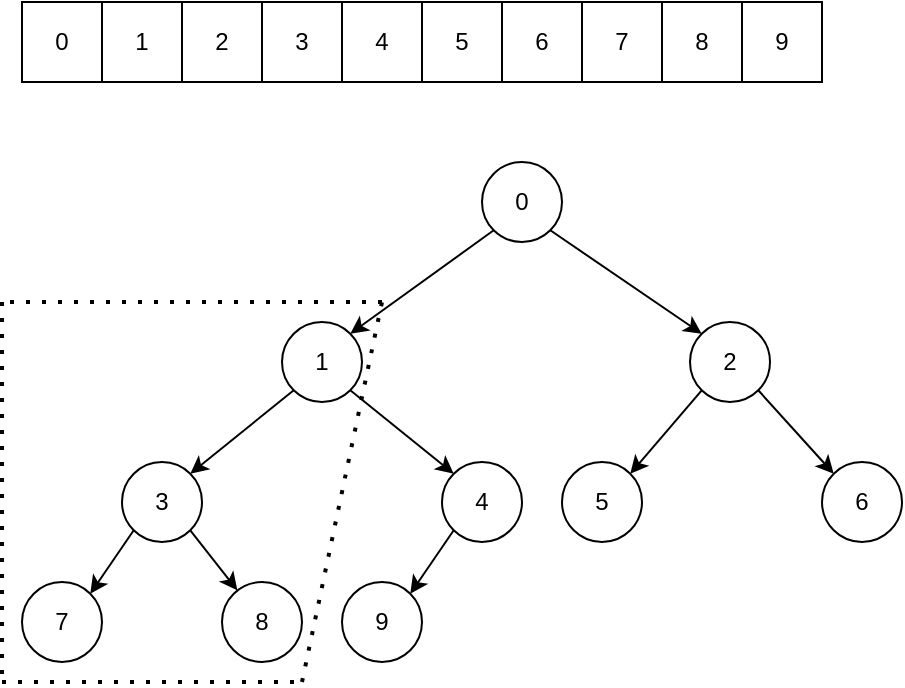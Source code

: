<mxfile version="13.6.2" type="device" pages="8"><diagram id="OwEBgojD0j4stC6PTjFN" name="数组对应完全二叉树"><mxGraphModel dx="1038" dy="616" grid="1" gridSize="10" guides="1" tooltips="1" connect="1" arrows="1" fold="1" page="1" pageScale="1" pageWidth="827" pageHeight="1169" math="0" shadow="0"><root><mxCell id="0"/><mxCell id="1" parent="0"/><mxCell id="myUKTP_ZMJbxTswG94ic-1" value="0" style="rounded=0;whiteSpace=wrap;html=1;" parent="1" vertex="1"><mxGeometry x="40" y="40" width="40" height="40" as="geometry"/></mxCell><mxCell id="myUKTP_ZMJbxTswG94ic-2" value="1" style="rounded=0;whiteSpace=wrap;html=1;" parent="1" vertex="1"><mxGeometry x="80" y="40" width="40" height="40" as="geometry"/></mxCell><mxCell id="myUKTP_ZMJbxTswG94ic-3" value="2" style="rounded=0;whiteSpace=wrap;html=1;" parent="1" vertex="1"><mxGeometry x="120" y="40" width="40" height="40" as="geometry"/></mxCell><mxCell id="myUKTP_ZMJbxTswG94ic-4" value="3" style="rounded=0;whiteSpace=wrap;html=1;" parent="1" vertex="1"><mxGeometry x="160" y="40" width="40" height="40" as="geometry"/></mxCell><mxCell id="myUKTP_ZMJbxTswG94ic-5" value="4" style="rounded=0;whiteSpace=wrap;html=1;" parent="1" vertex="1"><mxGeometry x="200" y="40" width="40" height="40" as="geometry"/></mxCell><mxCell id="myUKTP_ZMJbxTswG94ic-6" value="5" style="rounded=0;whiteSpace=wrap;html=1;" parent="1" vertex="1"><mxGeometry x="240" y="40" width="40" height="40" as="geometry"/></mxCell><mxCell id="myUKTP_ZMJbxTswG94ic-7" value="6" style="rounded=0;whiteSpace=wrap;html=1;" parent="1" vertex="1"><mxGeometry x="280" y="40" width="40" height="40" as="geometry"/></mxCell><mxCell id="myUKTP_ZMJbxTswG94ic-8" value="7" style="rounded=0;whiteSpace=wrap;html=1;" parent="1" vertex="1"><mxGeometry x="320" y="40" width="40" height="40" as="geometry"/></mxCell><mxCell id="myUKTP_ZMJbxTswG94ic-9" value="8" style="rounded=0;whiteSpace=wrap;html=1;" parent="1" vertex="1"><mxGeometry x="360" y="40" width="40" height="40" as="geometry"/></mxCell><mxCell id="myUKTP_ZMJbxTswG94ic-10" value="9" style="rounded=0;whiteSpace=wrap;html=1;" parent="1" vertex="1"><mxGeometry x="400" y="40" width="40" height="40" as="geometry"/></mxCell><mxCell id="myUKTP_ZMJbxTswG94ic-11" value="0" style="ellipse;whiteSpace=wrap;html=1;aspect=fixed;" parent="1" vertex="1"><mxGeometry x="270" y="120" width="40" height="40" as="geometry"/></mxCell><mxCell id="myUKTP_ZMJbxTswG94ic-12" value="1" style="ellipse;whiteSpace=wrap;html=1;aspect=fixed;" parent="1" vertex="1"><mxGeometry x="170" y="200" width="40" height="40" as="geometry"/></mxCell><mxCell id="myUKTP_ZMJbxTswG94ic-13" value="2" style="ellipse;whiteSpace=wrap;html=1;aspect=fixed;" parent="1" vertex="1"><mxGeometry x="374" y="200" width="40" height="40" as="geometry"/></mxCell><mxCell id="myUKTP_ZMJbxTswG94ic-14" value="3" style="ellipse;whiteSpace=wrap;html=1;aspect=fixed;" parent="1" vertex="1"><mxGeometry x="90" y="270" width="40" height="40" as="geometry"/></mxCell><mxCell id="myUKTP_ZMJbxTswG94ic-15" value="4" style="ellipse;whiteSpace=wrap;html=1;aspect=fixed;" parent="1" vertex="1"><mxGeometry x="250" y="270" width="40" height="40" as="geometry"/></mxCell><mxCell id="myUKTP_ZMJbxTswG94ic-16" value="5" style="ellipse;whiteSpace=wrap;html=1;aspect=fixed;" parent="1" vertex="1"><mxGeometry x="310" y="270" width="40" height="40" as="geometry"/></mxCell><mxCell id="myUKTP_ZMJbxTswG94ic-17" value="6" style="ellipse;whiteSpace=wrap;html=1;aspect=fixed;" parent="1" vertex="1"><mxGeometry x="440" y="270" width="40" height="40" as="geometry"/></mxCell><mxCell id="myUKTP_ZMJbxTswG94ic-18" value="7" style="ellipse;whiteSpace=wrap;html=1;aspect=fixed;" parent="1" vertex="1"><mxGeometry x="40" y="330" width="40" height="40" as="geometry"/></mxCell><mxCell id="myUKTP_ZMJbxTswG94ic-19" value="8" style="ellipse;whiteSpace=wrap;html=1;aspect=fixed;" parent="1" vertex="1"><mxGeometry x="140" y="330" width="40" height="40" as="geometry"/></mxCell><mxCell id="myUKTP_ZMJbxTswG94ic-20" value="9" style="ellipse;whiteSpace=wrap;html=1;aspect=fixed;" parent="1" vertex="1"><mxGeometry x="200" y="330" width="40" height="40" as="geometry"/></mxCell><mxCell id="myUKTP_ZMJbxTswG94ic-23" value="" style="endArrow=classic;html=1;exitX=0;exitY=1;exitDx=0;exitDy=0;entryX=1;entryY=0;entryDx=0;entryDy=0;" parent="1" source="myUKTP_ZMJbxTswG94ic-11" target="myUKTP_ZMJbxTswG94ic-12" edge="1"><mxGeometry width="50" height="50" relative="1" as="geometry"><mxPoint x="400" y="310" as="sourcePoint"/><mxPoint x="450" y="260" as="targetPoint"/></mxGeometry></mxCell><mxCell id="myUKTP_ZMJbxTswG94ic-24" value="" style="endArrow=classic;html=1;exitX=0;exitY=1;exitDx=0;exitDy=0;entryX=1;entryY=0;entryDx=0;entryDy=0;" parent="1" source="myUKTP_ZMJbxTswG94ic-13" target="myUKTP_ZMJbxTswG94ic-16" edge="1"><mxGeometry width="50" height="50" relative="1" as="geometry"><mxPoint x="400" y="310" as="sourcePoint"/><mxPoint x="450" y="260" as="targetPoint"/></mxGeometry></mxCell><mxCell id="myUKTP_ZMJbxTswG94ic-25" value="" style="endArrow=classic;html=1;exitX=1;exitY=1;exitDx=0;exitDy=0;entryX=0;entryY=0;entryDx=0;entryDy=0;" parent="1" source="myUKTP_ZMJbxTswG94ic-13" target="myUKTP_ZMJbxTswG94ic-17" edge="1"><mxGeometry width="50" height="50" relative="1" as="geometry"><mxPoint x="400" y="310" as="sourcePoint"/><mxPoint x="450" y="260" as="targetPoint"/></mxGeometry></mxCell><mxCell id="myUKTP_ZMJbxTswG94ic-27" value="" style="endArrow=classic;html=1;exitX=1;exitY=1;exitDx=0;exitDy=0;entryX=0;entryY=0;entryDx=0;entryDy=0;" parent="1" source="myUKTP_ZMJbxTswG94ic-12" target="myUKTP_ZMJbxTswG94ic-15" edge="1"><mxGeometry width="50" height="50" relative="1" as="geometry"><mxPoint x="400" y="310" as="sourcePoint"/><mxPoint x="450" y="260" as="targetPoint"/></mxGeometry></mxCell><mxCell id="myUKTP_ZMJbxTswG94ic-28" value="" style="endArrow=classic;html=1;exitX=0;exitY=1;exitDx=0;exitDy=0;entryX=1;entryY=0;entryDx=0;entryDy=0;" parent="1" source="myUKTP_ZMJbxTswG94ic-12" target="myUKTP_ZMJbxTswG94ic-14" edge="1"><mxGeometry width="50" height="50" relative="1" as="geometry"><mxPoint x="400" y="310" as="sourcePoint"/><mxPoint x="450" y="260" as="targetPoint"/></mxGeometry></mxCell><mxCell id="myUKTP_ZMJbxTswG94ic-29" value="" style="endArrow=classic;html=1;exitX=0;exitY=1;exitDx=0;exitDy=0;entryX=1;entryY=0;entryDx=0;entryDy=0;" parent="1" source="myUKTP_ZMJbxTswG94ic-15" target="myUKTP_ZMJbxTswG94ic-20" edge="1"><mxGeometry width="50" height="50" relative="1" as="geometry"><mxPoint x="400" y="310" as="sourcePoint"/><mxPoint x="450" y="260" as="targetPoint"/></mxGeometry></mxCell><mxCell id="myUKTP_ZMJbxTswG94ic-30" value="" style="endArrow=classic;html=1;exitX=0;exitY=1;exitDx=0;exitDy=0;entryX=1;entryY=0;entryDx=0;entryDy=0;" parent="1" source="myUKTP_ZMJbxTswG94ic-14" target="myUKTP_ZMJbxTswG94ic-18" edge="1"><mxGeometry width="50" height="50" relative="1" as="geometry"><mxPoint x="400" y="310" as="sourcePoint"/><mxPoint x="450" y="260" as="targetPoint"/></mxGeometry></mxCell><mxCell id="myUKTP_ZMJbxTswG94ic-31" value="" style="endArrow=classic;html=1;exitX=1;exitY=1;exitDx=0;exitDy=0;" parent="1" source="myUKTP_ZMJbxTswG94ic-14" target="myUKTP_ZMJbxTswG94ic-19" edge="1"><mxGeometry width="50" height="50" relative="1" as="geometry"><mxPoint x="400" y="310" as="sourcePoint"/><mxPoint x="450" y="260" as="targetPoint"/></mxGeometry></mxCell><mxCell id="myUKTP_ZMJbxTswG94ic-33" value="" style="endArrow=classic;html=1;exitX=1;exitY=1;exitDx=0;exitDy=0;entryX=0;entryY=0;entryDx=0;entryDy=0;" parent="1" source="myUKTP_ZMJbxTswG94ic-11" target="myUKTP_ZMJbxTswG94ic-13" edge="1"><mxGeometry width="50" height="50" relative="1" as="geometry"><mxPoint x="390" y="240" as="sourcePoint"/><mxPoint x="440" y="190" as="targetPoint"/></mxGeometry></mxCell><mxCell id="bVVWJnlQ2WnPRVVfl_2X-1" value="" style="endArrow=none;dashed=1;html=1;dashPattern=1 3;strokeWidth=2;" parent="1" edge="1"><mxGeometry width="50" height="50" relative="1" as="geometry"><mxPoint x="220" y="190" as="sourcePoint"/><mxPoint x="30" y="190" as="targetPoint"/></mxGeometry></mxCell><mxCell id="bVVWJnlQ2WnPRVVfl_2X-2" value="" style="endArrow=none;dashed=1;html=1;dashPattern=1 3;strokeWidth=2;" parent="1" edge="1"><mxGeometry width="50" height="50" relative="1" as="geometry"><mxPoint x="30" y="190" as="sourcePoint"/><mxPoint x="30" y="380" as="targetPoint"/></mxGeometry></mxCell><mxCell id="bVVWJnlQ2WnPRVVfl_2X-5" value="" style="endArrow=none;dashed=1;html=1;dashPattern=1 3;strokeWidth=2;" parent="1" edge="1"><mxGeometry width="50" height="50" relative="1" as="geometry"><mxPoint x="30" y="380" as="sourcePoint"/><mxPoint x="180" y="380" as="targetPoint"/></mxGeometry></mxCell><mxCell id="bVVWJnlQ2WnPRVVfl_2X-6" value="" style="endArrow=none;dashed=1;html=1;dashPattern=1 3;strokeWidth=2;" parent="1" edge="1"><mxGeometry width="50" height="50" relative="1" as="geometry"><mxPoint x="180" y="380" as="sourcePoint"/><mxPoint x="220" y="190" as="targetPoint"/></mxGeometry></mxCell></root></mxGraphModel></diagram><diagram id="v6AGf-zeOK-HM4NSgojK" name="父和孩子节点"><mxGraphModel dx="1038" dy="616" grid="1" gridSize="10" guides="1" tooltips="1" connect="1" arrows="1" fold="1" page="1" pageScale="1" pageWidth="827" pageHeight="1169" math="0" shadow="0"><root><mxCell id="BJUT4z_sPWztqgClpntA-0"/><mxCell id="BJUT4z_sPWztqgClpntA-1" parent="BJUT4z_sPWztqgClpntA-0"/><mxCell id="2HzD7WGFqZNIEZM7cANz-0" value="1" style="ellipse;whiteSpace=wrap;html=1;aspect=fixed;" parent="BJUT4z_sPWztqgClpntA-1" vertex="1"><mxGeometry x="180" y="50" width="40" height="40" as="geometry"/></mxCell><mxCell id="2HzD7WGFqZNIEZM7cANz-1" value="3" style="ellipse;whiteSpace=wrap;html=1;aspect=fixed;" parent="BJUT4z_sPWztqgClpntA-1" vertex="1"><mxGeometry x="100" y="120" width="40" height="40" as="geometry"/></mxCell><mxCell id="2HzD7WGFqZNIEZM7cANz-2" value="7" style="ellipse;whiteSpace=wrap;html=1;aspect=fixed;" parent="BJUT4z_sPWztqgClpntA-1" vertex="1"><mxGeometry x="50" y="180" width="40" height="40" as="geometry"/></mxCell><mxCell id="2HzD7WGFqZNIEZM7cANz-3" value="8" style="ellipse;whiteSpace=wrap;html=1;aspect=fixed;" parent="BJUT4z_sPWztqgClpntA-1" vertex="1"><mxGeometry x="150" y="180" width="40" height="40" as="geometry"/></mxCell><mxCell id="2HzD7WGFqZNIEZM7cANz-4" value="" style="endArrow=classic;html=1;exitX=0;exitY=1;exitDx=0;exitDy=0;entryX=1;entryY=0;entryDx=0;entryDy=0;" parent="BJUT4z_sPWztqgClpntA-1" source="2HzD7WGFqZNIEZM7cANz-0" target="2HzD7WGFqZNIEZM7cANz-1" edge="1"><mxGeometry width="50" height="50" relative="1" as="geometry"><mxPoint x="410" y="160" as="sourcePoint"/><mxPoint x="460" y="110" as="targetPoint"/></mxGeometry></mxCell><mxCell id="2HzD7WGFqZNIEZM7cANz-5" value="" style="endArrow=classic;html=1;exitX=0;exitY=1;exitDx=0;exitDy=0;entryX=1;entryY=0;entryDx=0;entryDy=0;" parent="BJUT4z_sPWztqgClpntA-1" source="2HzD7WGFqZNIEZM7cANz-1" target="2HzD7WGFqZNIEZM7cANz-2" edge="1"><mxGeometry width="50" height="50" relative="1" as="geometry"><mxPoint x="410" y="160" as="sourcePoint"/><mxPoint x="460" y="110" as="targetPoint"/></mxGeometry></mxCell><mxCell id="2HzD7WGFqZNIEZM7cANz-6" value="" style="endArrow=classic;html=1;exitX=1;exitY=1;exitDx=0;exitDy=0;" parent="BJUT4z_sPWztqgClpntA-1" source="2HzD7WGFqZNIEZM7cANz-1" target="2HzD7WGFqZNIEZM7cANz-3" edge="1"><mxGeometry width="50" height="50" relative="1" as="geometry"><mxPoint x="410" y="160" as="sourcePoint"/><mxPoint x="460" y="110" as="targetPoint"/></mxGeometry></mxCell><mxCell id="2HzD7WGFqZNIEZM7cANz-7" value="" style="endArrow=none;dashed=1;html=1;dashPattern=1 3;strokeWidth=2;" parent="BJUT4z_sPWztqgClpntA-1" edge="1"><mxGeometry width="50" height="50" relative="1" as="geometry"><mxPoint x="230" y="40" as="sourcePoint"/><mxPoint x="40" y="40" as="targetPoint"/></mxGeometry></mxCell><mxCell id="2HzD7WGFqZNIEZM7cANz-8" value="" style="endArrow=none;dashed=1;html=1;dashPattern=1 3;strokeWidth=2;" parent="BJUT4z_sPWztqgClpntA-1" edge="1"><mxGeometry width="50" height="50" relative="1" as="geometry"><mxPoint x="40" y="40" as="sourcePoint"/><mxPoint x="40" y="230" as="targetPoint"/></mxGeometry></mxCell><mxCell id="2HzD7WGFqZNIEZM7cANz-9" value="" style="endArrow=none;dashed=1;html=1;dashPattern=1 3;strokeWidth=2;" parent="BJUT4z_sPWztqgClpntA-1" edge="1"><mxGeometry width="50" height="50" relative="1" as="geometry"><mxPoint x="40" y="230" as="sourcePoint"/><mxPoint x="190" y="230" as="targetPoint"/></mxGeometry></mxCell><mxCell id="2HzD7WGFqZNIEZM7cANz-10" value="" style="endArrow=none;dashed=1;html=1;dashPattern=1 3;strokeWidth=2;" parent="BJUT4z_sPWztqgClpntA-1" edge="1"><mxGeometry width="50" height="50" relative="1" as="geometry"><mxPoint x="190" y="230" as="sourcePoint"/><mxPoint x="230" y="40" as="targetPoint"/></mxGeometry></mxCell><mxCell id="1AAbGC1Nm5RQ4SIKp4Ye-0" value="&amp;nbsp; &amp;nbsp;&amp;nbsp;" style="text;html=1;align=center;verticalAlign=middle;resizable=0;points=[];autosize=1;" vertex="1" parent="BJUT4z_sPWztqgClpntA-1"><mxGeometry x="40" y="260" width="30" height="20" as="geometry"/></mxCell></root></mxGraphModel></diagram><diagram id="CFxeBweGuBQ09pr2G6dD" name="大根堆建立过程"><mxGraphModel dx="1038" dy="616" grid="1" gridSize="10" guides="1" tooltips="1" connect="1" arrows="1" fold="1" page="1" pageScale="1" pageWidth="827" pageHeight="1169" math="0" shadow="0"><root><mxCell id="u1UDZpmpHwqnSc-F5mUL-0"/><mxCell id="u1UDZpmpHwqnSc-F5mUL-1" parent="u1UDZpmpHwqnSc-F5mUL-0"/><mxCell id="u1UDZpmpHwqnSc-F5mUL-2" value="2" style="rounded=0;whiteSpace=wrap;html=1;" parent="u1UDZpmpHwqnSc-F5mUL-1" vertex="1"><mxGeometry x="40" y="40" width="40" height="40" as="geometry"/></mxCell><mxCell id="u1UDZpmpHwqnSc-F5mUL-3" value="5" style="rounded=0;whiteSpace=wrap;html=1;" parent="u1UDZpmpHwqnSc-F5mUL-1" vertex="1"><mxGeometry x="80" y="40" width="40" height="40" as="geometry"/></mxCell><mxCell id="u1UDZpmpHwqnSc-F5mUL-4" value="8" style="rounded=0;whiteSpace=wrap;html=1;" parent="u1UDZpmpHwqnSc-F5mUL-1" vertex="1"><mxGeometry x="120" y="40" width="40" height="40" as="geometry"/></mxCell><mxCell id="u1UDZpmpHwqnSc-F5mUL-5" value="6" style="rounded=0;whiteSpace=wrap;html=1;" parent="u1UDZpmpHwqnSc-F5mUL-1" vertex="1"><mxGeometry x="160" y="40" width="40" height="40" as="geometry"/></mxCell><mxCell id="u1UDZpmpHwqnSc-F5mUL-6" value="5" style="rounded=0;whiteSpace=wrap;html=1;" parent="u1UDZpmpHwqnSc-F5mUL-1" vertex="1"><mxGeometry x="200" y="40" width="40" height="40" as="geometry"/></mxCell><mxCell id="u1UDZpmpHwqnSc-F5mUL-7" value="7" style="rounded=0;whiteSpace=wrap;html=1;" parent="u1UDZpmpHwqnSc-F5mUL-1" vertex="1"><mxGeometry x="240" y="40" width="40" height="40" as="geometry"/></mxCell><mxCell id="u1UDZpmpHwqnSc-F5mUL-8" value="2" style="rounded=0;whiteSpace=wrap;html=1;" parent="u1UDZpmpHwqnSc-F5mUL-1" vertex="1"><mxGeometry x="280" y="40" width="40" height="40" as="geometry"/></mxCell><mxCell id="u1UDZpmpHwqnSc-F5mUL-9" value="9" style="rounded=0;whiteSpace=wrap;html=1;" parent="u1UDZpmpHwqnSc-F5mUL-1" vertex="1"><mxGeometry x="320" y="40" width="40" height="40" as="geometry"/></mxCell><mxCell id="u1UDZpmpHwqnSc-F5mUL-10" value="6" style="rounded=0;whiteSpace=wrap;html=1;" parent="u1UDZpmpHwqnSc-F5mUL-1" vertex="1"><mxGeometry x="360" y="40" width="40" height="40" as="geometry"/></mxCell><mxCell id="u1UDZpmpHwqnSc-F5mUL-11" value="原始数组" style="text;html=1;align=center;verticalAlign=middle;resizable=0;points=[];autosize=1;" parent="u1UDZpmpHwqnSc-F5mUL-1" vertex="1"><mxGeometry x="430" y="50" width="60" height="20" as="geometry"/></mxCell><mxCell id="u1UDZpmpHwqnSc-F5mUL-12" value="2" style="rounded=0;whiteSpace=wrap;html=1;" parent="u1UDZpmpHwqnSc-F5mUL-1" vertex="1"><mxGeometry x="40" y="120" width="40" height="40" as="geometry"/></mxCell><mxCell id="u1UDZpmpHwqnSc-F5mUL-13" value="5" style="rounded=0;whiteSpace=wrap;html=1;" parent="u1UDZpmpHwqnSc-F5mUL-1" vertex="1"><mxGeometry x="40" y="200" width="40" height="40" as="geometry"/></mxCell><mxCell id="u1UDZpmpHwqnSc-F5mUL-14" value="2" style="rounded=0;whiteSpace=wrap;html=1;" parent="u1UDZpmpHwqnSc-F5mUL-1" vertex="1"><mxGeometry x="80" y="200" width="40" height="40" as="geometry"/></mxCell><mxCell id="u1UDZpmpHwqnSc-F5mUL-15" value="8" style="rounded=0;whiteSpace=wrap;html=1;" parent="u1UDZpmpHwqnSc-F5mUL-1" vertex="1"><mxGeometry x="40" y="280" width="40" height="40" as="geometry"/></mxCell><mxCell id="u1UDZpmpHwqnSc-F5mUL-16" value="2" style="rounded=0;whiteSpace=wrap;html=1;" parent="u1UDZpmpHwqnSc-F5mUL-1" vertex="1"><mxGeometry x="80" y="280" width="40" height="40" as="geometry"/></mxCell><mxCell id="u1UDZpmpHwqnSc-F5mUL-17" value="5" style="rounded=0;whiteSpace=wrap;html=1;" parent="u1UDZpmpHwqnSc-F5mUL-1" vertex="1"><mxGeometry x="120" y="280" width="40" height="40" as="geometry"/></mxCell><mxCell id="u1UDZpmpHwqnSc-F5mUL-18" value="8" style="rounded=0;whiteSpace=wrap;html=1;" parent="u1UDZpmpHwqnSc-F5mUL-1" vertex="1"><mxGeometry x="40" y="360" width="40" height="40" as="geometry"/></mxCell><mxCell id="u1UDZpmpHwqnSc-F5mUL-19" value="6" style="rounded=0;whiteSpace=wrap;html=1;" parent="u1UDZpmpHwqnSc-F5mUL-1" vertex="1"><mxGeometry x="80" y="360" width="40" height="40" as="geometry"/></mxCell><mxCell id="u1UDZpmpHwqnSc-F5mUL-20" value="5" style="rounded=0;whiteSpace=wrap;html=1;" parent="u1UDZpmpHwqnSc-F5mUL-1" vertex="1"><mxGeometry x="120" y="360" width="40" height="40" as="geometry"/></mxCell><mxCell id="u1UDZpmpHwqnSc-F5mUL-21" value="2" style="rounded=0;whiteSpace=wrap;html=1;" parent="u1UDZpmpHwqnSc-F5mUL-1" vertex="1"><mxGeometry x="160" y="360" width="40" height="40" as="geometry"/></mxCell><mxCell id="u1UDZpmpHwqnSc-F5mUL-22" value="8" style="rounded=0;whiteSpace=wrap;html=1;" parent="u1UDZpmpHwqnSc-F5mUL-1" vertex="1"><mxGeometry x="40" y="440" width="40" height="40" as="geometry"/></mxCell><mxCell id="u1UDZpmpHwqnSc-F5mUL-23" value="6" style="rounded=0;whiteSpace=wrap;html=1;" parent="u1UDZpmpHwqnSc-F5mUL-1" vertex="1"><mxGeometry x="80" y="440" width="40" height="40" as="geometry"/></mxCell><mxCell id="u1UDZpmpHwqnSc-F5mUL-24" value="5" style="rounded=0;whiteSpace=wrap;html=1;" parent="u1UDZpmpHwqnSc-F5mUL-1" vertex="1"><mxGeometry x="120" y="440" width="40" height="40" as="geometry"/></mxCell><mxCell id="u1UDZpmpHwqnSc-F5mUL-25" value="2" style="rounded=0;whiteSpace=wrap;html=1;" parent="u1UDZpmpHwqnSc-F5mUL-1" vertex="1"><mxGeometry x="160" y="440" width="40" height="40" as="geometry"/></mxCell><mxCell id="u1UDZpmpHwqnSc-F5mUL-26" value="5" style="rounded=0;whiteSpace=wrap;html=1;" parent="u1UDZpmpHwqnSc-F5mUL-1" vertex="1"><mxGeometry x="200" y="440" width="40" height="40" as="geometry"/></mxCell><mxCell id="u1UDZpmpHwqnSc-F5mUL-27" value="8" style="rounded=0;whiteSpace=wrap;html=1;" parent="u1UDZpmpHwqnSc-F5mUL-1" vertex="1"><mxGeometry x="40" y="520" width="40" height="40" as="geometry"/></mxCell><mxCell id="u1UDZpmpHwqnSc-F5mUL-28" value="6" style="rounded=0;whiteSpace=wrap;html=1;" parent="u1UDZpmpHwqnSc-F5mUL-1" vertex="1"><mxGeometry x="80" y="520" width="40" height="40" as="geometry"/></mxCell><mxCell id="u1UDZpmpHwqnSc-F5mUL-29" value="7" style="rounded=0;whiteSpace=wrap;html=1;" parent="u1UDZpmpHwqnSc-F5mUL-1" vertex="1"><mxGeometry x="120" y="520" width="40" height="40" as="geometry"/></mxCell><mxCell id="u1UDZpmpHwqnSc-F5mUL-30" value="2" style="rounded=0;whiteSpace=wrap;html=1;" parent="u1UDZpmpHwqnSc-F5mUL-1" vertex="1"><mxGeometry x="160" y="520" width="40" height="40" as="geometry"/></mxCell><mxCell id="u1UDZpmpHwqnSc-F5mUL-31" value="5" style="rounded=0;whiteSpace=wrap;html=1;" parent="u1UDZpmpHwqnSc-F5mUL-1" vertex="1"><mxGeometry x="200" y="520" width="40" height="40" as="geometry"/></mxCell><mxCell id="u1UDZpmpHwqnSc-F5mUL-32" value="5" style="rounded=0;whiteSpace=wrap;html=1;" parent="u1UDZpmpHwqnSc-F5mUL-1" vertex="1"><mxGeometry x="240" y="520" width="40" height="40" as="geometry"/></mxCell><mxCell id="u1UDZpmpHwqnSc-F5mUL-33" value="8" style="rounded=0;whiteSpace=wrap;html=1;" parent="u1UDZpmpHwqnSc-F5mUL-1" vertex="1"><mxGeometry x="40" y="600" width="40" height="40" as="geometry"/></mxCell><mxCell id="u1UDZpmpHwqnSc-F5mUL-34" value="6" style="rounded=0;whiteSpace=wrap;html=1;" parent="u1UDZpmpHwqnSc-F5mUL-1" vertex="1"><mxGeometry x="80" y="600" width="40" height="40" as="geometry"/></mxCell><mxCell id="u1UDZpmpHwqnSc-F5mUL-35" value="7" style="rounded=0;whiteSpace=wrap;html=1;" parent="u1UDZpmpHwqnSc-F5mUL-1" vertex="1"><mxGeometry x="120" y="600" width="40" height="40" as="geometry"/></mxCell><mxCell id="u1UDZpmpHwqnSc-F5mUL-36" value="2" style="rounded=0;whiteSpace=wrap;html=1;" parent="u1UDZpmpHwqnSc-F5mUL-1" vertex="1"><mxGeometry x="160" y="600" width="40" height="40" as="geometry"/></mxCell><mxCell id="u1UDZpmpHwqnSc-F5mUL-37" value="5" style="rounded=0;whiteSpace=wrap;html=1;" parent="u1UDZpmpHwqnSc-F5mUL-1" vertex="1"><mxGeometry x="200" y="600" width="40" height="40" as="geometry"/></mxCell><mxCell id="u1UDZpmpHwqnSc-F5mUL-38" value="5" style="rounded=0;whiteSpace=wrap;html=1;" parent="u1UDZpmpHwqnSc-F5mUL-1" vertex="1"><mxGeometry x="240" y="600" width="40" height="40" as="geometry"/></mxCell><mxCell id="u1UDZpmpHwqnSc-F5mUL-39" value="2" style="rounded=0;whiteSpace=wrap;html=1;" parent="u1UDZpmpHwqnSc-F5mUL-1" vertex="1"><mxGeometry x="280" y="600" width="40" height="40" as="geometry"/></mxCell><mxCell id="u1UDZpmpHwqnSc-F5mUL-40" value="9" style="rounded=0;whiteSpace=wrap;html=1;" parent="u1UDZpmpHwqnSc-F5mUL-1" vertex="1"><mxGeometry x="40" y="680" width="40" height="40" as="geometry"/></mxCell><mxCell id="u1UDZpmpHwqnSc-F5mUL-41" value="8" style="rounded=0;whiteSpace=wrap;html=1;" parent="u1UDZpmpHwqnSc-F5mUL-1" vertex="1"><mxGeometry x="80" y="680" width="40" height="40" as="geometry"/></mxCell><mxCell id="u1UDZpmpHwqnSc-F5mUL-42" value="7" style="rounded=0;whiteSpace=wrap;html=1;" parent="u1UDZpmpHwqnSc-F5mUL-1" vertex="1"><mxGeometry x="120" y="680" width="40" height="40" as="geometry"/></mxCell><mxCell id="u1UDZpmpHwqnSc-F5mUL-43" value="6" style="rounded=0;whiteSpace=wrap;html=1;" parent="u1UDZpmpHwqnSc-F5mUL-1" vertex="1"><mxGeometry x="160" y="680" width="40" height="40" as="geometry"/></mxCell><mxCell id="u1UDZpmpHwqnSc-F5mUL-44" value="5" style="rounded=0;whiteSpace=wrap;html=1;" parent="u1UDZpmpHwqnSc-F5mUL-1" vertex="1"><mxGeometry x="200" y="680" width="40" height="40" as="geometry"/></mxCell><mxCell id="u1UDZpmpHwqnSc-F5mUL-45" value="5" style="rounded=0;whiteSpace=wrap;html=1;" parent="u1UDZpmpHwqnSc-F5mUL-1" vertex="1"><mxGeometry x="240" y="680" width="40" height="40" as="geometry"/></mxCell><mxCell id="u1UDZpmpHwqnSc-F5mUL-46" value="2" style="rounded=0;whiteSpace=wrap;html=1;" parent="u1UDZpmpHwqnSc-F5mUL-1" vertex="1"><mxGeometry x="280" y="680" width="40" height="40" as="geometry"/></mxCell><mxCell id="u1UDZpmpHwqnSc-F5mUL-47" value="2" style="rounded=0;whiteSpace=wrap;html=1;" parent="u1UDZpmpHwqnSc-F5mUL-1" vertex="1"><mxGeometry x="320" y="680" width="40" height="40" as="geometry"/></mxCell><mxCell id="u1UDZpmpHwqnSc-F5mUL-48" value="9" style="rounded=0;whiteSpace=wrap;html=1;" parent="u1UDZpmpHwqnSc-F5mUL-1" vertex="1"><mxGeometry x="40" y="760" width="40" height="40" as="geometry"/></mxCell><mxCell id="u1UDZpmpHwqnSc-F5mUL-49" value="8" style="rounded=0;whiteSpace=wrap;html=1;" parent="u1UDZpmpHwqnSc-F5mUL-1" vertex="1"><mxGeometry x="80" y="760" width="40" height="40" as="geometry"/></mxCell><mxCell id="u1UDZpmpHwqnSc-F5mUL-50" value="7" style="rounded=0;whiteSpace=wrap;html=1;" parent="u1UDZpmpHwqnSc-F5mUL-1" vertex="1"><mxGeometry x="120" y="760" width="40" height="40" as="geometry"/></mxCell><mxCell id="u1UDZpmpHwqnSc-F5mUL-51" value="6" style="rounded=0;whiteSpace=wrap;html=1;" parent="u1UDZpmpHwqnSc-F5mUL-1" vertex="1"><mxGeometry x="160" y="760" width="40" height="40" as="geometry"/></mxCell><mxCell id="u1UDZpmpHwqnSc-F5mUL-52" value="5" style="rounded=0;whiteSpace=wrap;html=1;" parent="u1UDZpmpHwqnSc-F5mUL-1" vertex="1"><mxGeometry x="200" y="760" width="40" height="40" as="geometry"/></mxCell><mxCell id="u1UDZpmpHwqnSc-F5mUL-53" value="5" style="rounded=0;whiteSpace=wrap;html=1;" parent="u1UDZpmpHwqnSc-F5mUL-1" vertex="1"><mxGeometry x="240" y="760" width="40" height="40" as="geometry"/></mxCell><mxCell id="u1UDZpmpHwqnSc-F5mUL-54" value="2" style="rounded=0;whiteSpace=wrap;html=1;" parent="u1UDZpmpHwqnSc-F5mUL-1" vertex="1"><mxGeometry x="280" y="760" width="40" height="40" as="geometry"/></mxCell><mxCell id="u1UDZpmpHwqnSc-F5mUL-55" value="2" style="rounded=0;whiteSpace=wrap;html=1;" parent="u1UDZpmpHwqnSc-F5mUL-1" vertex="1"><mxGeometry x="320" y="760" width="40" height="40" as="geometry"/></mxCell><mxCell id="u1UDZpmpHwqnSc-F5mUL-56" value="6" style="rounded=0;whiteSpace=wrap;html=1;" parent="u1UDZpmpHwqnSc-F5mUL-1" vertex="1"><mxGeometry x="360" y="760" width="40" height="40" as="geometry"/></mxCell><mxCell id="u1UDZpmpHwqnSc-F5mUL-57" value="增加元素: 2" style="text;html=1;align=center;verticalAlign=middle;resizable=0;points=[];autosize=1;" parent="u1UDZpmpHwqnSc-F5mUL-1" vertex="1"><mxGeometry x="430" y="130" width="80" height="20" as="geometry"/></mxCell><mxCell id="u1UDZpmpHwqnSc-F5mUL-58" value="增加元素: 5" style="text;html=1;align=center;verticalAlign=middle;resizable=0;points=[];autosize=1;" parent="u1UDZpmpHwqnSc-F5mUL-1" vertex="1"><mxGeometry x="430" y="210" width="80" height="20" as="geometry"/></mxCell><mxCell id="u1UDZpmpHwqnSc-F5mUL-59" value="增加元素: 8" style="text;html=1;align=center;verticalAlign=middle;resizable=0;points=[];autosize=1;" parent="u1UDZpmpHwqnSc-F5mUL-1" vertex="1"><mxGeometry x="430" y="290" width="80" height="20" as="geometry"/></mxCell><mxCell id="u1UDZpmpHwqnSc-F5mUL-60" value="增加元素: 6" style="text;html=1;align=center;verticalAlign=middle;resizable=0;points=[];autosize=1;" parent="u1UDZpmpHwqnSc-F5mUL-1" vertex="1"><mxGeometry x="430" y="370" width="80" height="20" as="geometry"/></mxCell><mxCell id="u1UDZpmpHwqnSc-F5mUL-61" value="增加元素: 5" style="text;html=1;align=center;verticalAlign=middle;resizable=0;points=[];autosize=1;" parent="u1UDZpmpHwqnSc-F5mUL-1" vertex="1"><mxGeometry x="430" y="450" width="80" height="20" as="geometry"/></mxCell><mxCell id="u1UDZpmpHwqnSc-F5mUL-62" value="增加元素: 7" style="text;html=1;align=center;verticalAlign=middle;resizable=0;points=[];autosize=1;" parent="u1UDZpmpHwqnSc-F5mUL-1" vertex="1"><mxGeometry x="430" y="530" width="80" height="20" as="geometry"/></mxCell><mxCell id="u1UDZpmpHwqnSc-F5mUL-63" value="增加元素: 2" style="text;html=1;align=center;verticalAlign=middle;resizable=0;points=[];autosize=1;" parent="u1UDZpmpHwqnSc-F5mUL-1" vertex="1"><mxGeometry x="430" y="610" width="80" height="20" as="geometry"/></mxCell><mxCell id="u1UDZpmpHwqnSc-F5mUL-64" value="增加元素: 9" style="text;html=1;align=center;verticalAlign=middle;resizable=0;points=[];autosize=1;" parent="u1UDZpmpHwqnSc-F5mUL-1" vertex="1"><mxGeometry x="430" y="690" width="80" height="20" as="geometry"/></mxCell><mxCell id="u1UDZpmpHwqnSc-F5mUL-65" value="增加元素: 6" style="text;html=1;align=center;verticalAlign=middle;resizable=0;points=[];autosize=1;" parent="u1UDZpmpHwqnSc-F5mUL-1" vertex="1"><mxGeometry x="430" y="770" width="80" height="20" as="geometry"/></mxCell><mxCell id="u1UDZpmpHwqnSc-F5mUL-66" value="" style="endArrow=none;dashed=1;html=1;dashPattern=1 3;strokeWidth=2;" parent="u1UDZpmpHwqnSc-F5mUL-1" edge="1"><mxGeometry width="50" height="50" relative="1" as="geometry"><mxPoint x="30" y="590" as="sourcePoint"/><mxPoint x="510" y="590" as="targetPoint"/></mxGeometry></mxCell><mxCell id="u1UDZpmpHwqnSc-F5mUL-67" value="" style="endArrow=none;dashed=1;html=1;dashPattern=1 3;strokeWidth=2;" parent="u1UDZpmpHwqnSc-F5mUL-1" edge="1"><mxGeometry width="50" height="50" relative="1" as="geometry"><mxPoint x="30" y="590" as="sourcePoint"/><mxPoint x="30" y="730" as="targetPoint"/></mxGeometry></mxCell><mxCell id="u1UDZpmpHwqnSc-F5mUL-69" value="" style="endArrow=none;dashed=1;html=1;dashPattern=1 3;strokeWidth=2;" parent="u1UDZpmpHwqnSc-F5mUL-1" edge="1"><mxGeometry width="50" height="50" relative="1" as="geometry"><mxPoint x="30" y="730" as="sourcePoint"/><mxPoint x="510" y="730" as="targetPoint"/></mxGeometry></mxCell><mxCell id="u1UDZpmpHwqnSc-F5mUL-70" value="" style="endArrow=none;dashed=1;html=1;dashPattern=1 3;strokeWidth=2;" parent="u1UDZpmpHwqnSc-F5mUL-1" edge="1"><mxGeometry width="50" height="50" relative="1" as="geometry"><mxPoint x="510" y="730" as="sourcePoint"/><mxPoint x="510" y="590" as="targetPoint"/></mxGeometry></mxCell><mxCell id="qAbP2hDcFUewUVBCf2tR-0" value="&amp;nbsp; &amp;nbsp;&amp;nbsp;" style="text;html=1;align=center;verticalAlign=middle;resizable=0;points=[];autosize=1;" vertex="1" parent="u1UDZpmpHwqnSc-F5mUL-1"><mxGeometry x="40" y="820" width="30" height="20" as="geometry"/></mxCell></root></mxGraphModel></diagram><diagram id="X9SzwTsELWGsq3m09MrD" name="大根堆建立单步"><mxGraphModel dx="1038" dy="616" grid="1" gridSize="10" guides="1" tooltips="1" connect="1" arrows="1" fold="1" page="1" pageScale="1" pageWidth="827" pageHeight="1169" math="0" shadow="0"><root><mxCell id="iXFcT8H8t1pmukxUeygQ-0"/><mxCell id="iXFcT8H8t1pmukxUeygQ-1" parent="iXFcT8H8t1pmukxUeygQ-0"/><mxCell id="iXFcT8H8t1pmukxUeygQ-2" value="8" style="rounded=0;whiteSpace=wrap;html=1;" parent="iXFcT8H8t1pmukxUeygQ-1" vertex="1"><mxGeometry x="40" y="40" width="40" height="40" as="geometry"/></mxCell><mxCell id="iXFcT8H8t1pmukxUeygQ-3" value="6" style="rounded=0;whiteSpace=wrap;html=1;" parent="iXFcT8H8t1pmukxUeygQ-1" vertex="1"><mxGeometry x="80" y="40" width="40" height="40" as="geometry"/></mxCell><mxCell id="iXFcT8H8t1pmukxUeygQ-4" value="7" style="rounded=0;whiteSpace=wrap;html=1;" parent="iXFcT8H8t1pmukxUeygQ-1" vertex="1"><mxGeometry x="120" y="40" width="40" height="40" as="geometry"/></mxCell><mxCell id="iXFcT8H8t1pmukxUeygQ-5" value="2" style="rounded=0;whiteSpace=wrap;html=1;" parent="iXFcT8H8t1pmukxUeygQ-1" vertex="1"><mxGeometry x="160" y="40" width="40" height="40" as="geometry"/></mxCell><mxCell id="iXFcT8H8t1pmukxUeygQ-6" value="5" style="rounded=0;whiteSpace=wrap;html=1;" parent="iXFcT8H8t1pmukxUeygQ-1" vertex="1"><mxGeometry x="200" y="40" width="40" height="40" as="geometry"/></mxCell><mxCell id="iXFcT8H8t1pmukxUeygQ-7" value="5" style="rounded=0;whiteSpace=wrap;html=1;" parent="iXFcT8H8t1pmukxUeygQ-1" vertex="1"><mxGeometry x="240" y="40" width="40" height="40" as="geometry"/></mxCell><mxCell id="iXFcT8H8t1pmukxUeygQ-8" value="2" style="rounded=0;whiteSpace=wrap;html=1;" parent="iXFcT8H8t1pmukxUeygQ-1" vertex="1"><mxGeometry x="280" y="40" width="40" height="40" as="geometry"/></mxCell><mxCell id="iXFcT8H8t1pmukxUeygQ-9" value="9" style="rounded=0;whiteSpace=wrap;html=1;" parent="iXFcT8H8t1pmukxUeygQ-1" vertex="1"><mxGeometry x="40" y="1320" width="40" height="40" as="geometry"/></mxCell><mxCell id="iXFcT8H8t1pmukxUeygQ-10" value="8" style="rounded=0;whiteSpace=wrap;html=1;" parent="iXFcT8H8t1pmukxUeygQ-1" vertex="1"><mxGeometry x="80" y="1320" width="40" height="40" as="geometry"/></mxCell><mxCell id="iXFcT8H8t1pmukxUeygQ-11" value="7" style="rounded=0;whiteSpace=wrap;html=1;" parent="iXFcT8H8t1pmukxUeygQ-1" vertex="1"><mxGeometry x="120" y="1320" width="40" height="40" as="geometry"/></mxCell><mxCell id="iXFcT8H8t1pmukxUeygQ-12" value="6" style="rounded=0;whiteSpace=wrap;html=1;" parent="iXFcT8H8t1pmukxUeygQ-1" vertex="1"><mxGeometry x="160" y="1320" width="40" height="40" as="geometry"/></mxCell><mxCell id="iXFcT8H8t1pmukxUeygQ-13" value="5" style="rounded=0;whiteSpace=wrap;html=1;" parent="iXFcT8H8t1pmukxUeygQ-1" vertex="1"><mxGeometry x="200" y="1320" width="40" height="40" as="geometry"/></mxCell><mxCell id="iXFcT8H8t1pmukxUeygQ-14" value="5" style="rounded=0;whiteSpace=wrap;html=1;" parent="iXFcT8H8t1pmukxUeygQ-1" vertex="1"><mxGeometry x="240" y="1320" width="40" height="40" as="geometry"/></mxCell><mxCell id="iXFcT8H8t1pmukxUeygQ-15" value="2" style="rounded=0;whiteSpace=wrap;html=1;" parent="iXFcT8H8t1pmukxUeygQ-1" vertex="1"><mxGeometry x="280" y="1320" width="40" height="40" as="geometry"/></mxCell><mxCell id="iXFcT8H8t1pmukxUeygQ-16" value="2" style="rounded=0;whiteSpace=wrap;html=1;" parent="iXFcT8H8t1pmukxUeygQ-1" vertex="1"><mxGeometry x="320" y="1320" width="40" height="40" as="geometry"/></mxCell><mxCell id="iXFcT8H8t1pmukxUeygQ-23" value="" style="shape=flexArrow;endArrow=classic;html=1;" parent="iXFcT8H8t1pmukxUeygQ-1" edge="1"><mxGeometry width="50" height="50" relative="1" as="geometry"><mxPoint x="390" y="59.5" as="sourcePoint"/><mxPoint x="330" y="59.5" as="targetPoint"/></mxGeometry></mxCell><mxCell id="iXFcT8H8t1pmukxUeygQ-24" value="9" style="rounded=0;whiteSpace=wrap;html=1;" parent="iXFcT8H8t1pmukxUeygQ-1" vertex="1"><mxGeometry x="400" y="40" width="40" height="40" as="geometry"/></mxCell><mxCell id="d8IeMw7Qcy4JIqU2gUEg-0" value="8" style="ellipse;whiteSpace=wrap;html=1;aspect=fixed;" parent="iXFcT8H8t1pmukxUeygQ-1" vertex="1"><mxGeometry x="270" y="120" width="40" height="40" as="geometry"/></mxCell><mxCell id="d8IeMw7Qcy4JIqU2gUEg-1" value="6" style="ellipse;whiteSpace=wrap;html=1;aspect=fixed;" parent="iXFcT8H8t1pmukxUeygQ-1" vertex="1"><mxGeometry x="170" y="200" width="40" height="40" as="geometry"/></mxCell><mxCell id="d8IeMw7Qcy4JIqU2gUEg-2" value="7" style="ellipse;whiteSpace=wrap;html=1;aspect=fixed;" parent="iXFcT8H8t1pmukxUeygQ-1" vertex="1"><mxGeometry x="374" y="200" width="40" height="40" as="geometry"/></mxCell><mxCell id="d8IeMw7Qcy4JIqU2gUEg-3" value="2" style="ellipse;whiteSpace=wrap;html=1;aspect=fixed;" parent="iXFcT8H8t1pmukxUeygQ-1" vertex="1"><mxGeometry x="90" y="270" width="40" height="40" as="geometry"/></mxCell><mxCell id="d8IeMw7Qcy4JIqU2gUEg-4" value="5" style="ellipse;whiteSpace=wrap;html=1;aspect=fixed;" parent="iXFcT8H8t1pmukxUeygQ-1" vertex="1"><mxGeometry x="250" y="270" width="40" height="40" as="geometry"/></mxCell><mxCell id="d8IeMw7Qcy4JIqU2gUEg-5" value="5" style="ellipse;whiteSpace=wrap;html=1;aspect=fixed;" parent="iXFcT8H8t1pmukxUeygQ-1" vertex="1"><mxGeometry x="310" y="270" width="40" height="40" as="geometry"/></mxCell><mxCell id="d8IeMw7Qcy4JIqU2gUEg-6" value="2" style="ellipse;whiteSpace=wrap;html=1;aspect=fixed;" parent="iXFcT8H8t1pmukxUeygQ-1" vertex="1"><mxGeometry x="440" y="270" width="40" height="40" as="geometry"/></mxCell><mxCell id="d8IeMw7Qcy4JIqU2gUEg-7" value="9" style="ellipse;whiteSpace=wrap;html=1;aspect=fixed;fillColor=#66B2FF;" parent="iXFcT8H8t1pmukxUeygQ-1" vertex="1"><mxGeometry x="40" y="330" width="40" height="40" as="geometry"/></mxCell><mxCell id="d8IeMw7Qcy4JIqU2gUEg-10" value="" style="endArrow=classic;html=1;exitX=0;exitY=1;exitDx=0;exitDy=0;entryX=1;entryY=0;entryDx=0;entryDy=0;" parent="iXFcT8H8t1pmukxUeygQ-1" source="d8IeMw7Qcy4JIqU2gUEg-0" target="d8IeMw7Qcy4JIqU2gUEg-1" edge="1"><mxGeometry width="50" height="50" relative="1" as="geometry"><mxPoint x="400" y="310" as="sourcePoint"/><mxPoint x="450" y="260" as="targetPoint"/></mxGeometry></mxCell><mxCell id="d8IeMw7Qcy4JIqU2gUEg-11" value="" style="endArrow=classic;html=1;exitX=0;exitY=1;exitDx=0;exitDy=0;entryX=1;entryY=0;entryDx=0;entryDy=0;" parent="iXFcT8H8t1pmukxUeygQ-1" source="d8IeMw7Qcy4JIqU2gUEg-2" target="d8IeMw7Qcy4JIqU2gUEg-5" edge="1"><mxGeometry width="50" height="50" relative="1" as="geometry"><mxPoint x="400" y="310" as="sourcePoint"/><mxPoint x="450" y="260" as="targetPoint"/></mxGeometry></mxCell><mxCell id="d8IeMw7Qcy4JIqU2gUEg-12" value="" style="endArrow=classic;html=1;exitX=1;exitY=1;exitDx=0;exitDy=0;entryX=0;entryY=0;entryDx=0;entryDy=0;" parent="iXFcT8H8t1pmukxUeygQ-1" source="d8IeMw7Qcy4JIqU2gUEg-2" target="d8IeMw7Qcy4JIqU2gUEg-6" edge="1"><mxGeometry width="50" height="50" relative="1" as="geometry"><mxPoint x="400" y="310" as="sourcePoint"/><mxPoint x="450" y="260" as="targetPoint"/></mxGeometry></mxCell><mxCell id="d8IeMw7Qcy4JIqU2gUEg-13" value="" style="endArrow=classic;html=1;exitX=1;exitY=1;exitDx=0;exitDy=0;entryX=0;entryY=0;entryDx=0;entryDy=0;" parent="iXFcT8H8t1pmukxUeygQ-1" source="d8IeMw7Qcy4JIqU2gUEg-1" target="d8IeMw7Qcy4JIqU2gUEg-4" edge="1"><mxGeometry width="50" height="50" relative="1" as="geometry"><mxPoint x="400" y="310" as="sourcePoint"/><mxPoint x="450" y="260" as="targetPoint"/></mxGeometry></mxCell><mxCell id="d8IeMw7Qcy4JIqU2gUEg-14" value="" style="endArrow=classic;html=1;exitX=0;exitY=1;exitDx=0;exitDy=0;entryX=1;entryY=0;entryDx=0;entryDy=0;" parent="iXFcT8H8t1pmukxUeygQ-1" source="d8IeMw7Qcy4JIqU2gUEg-1" target="d8IeMw7Qcy4JIqU2gUEg-3" edge="1"><mxGeometry width="50" height="50" relative="1" as="geometry"><mxPoint x="400" y="310" as="sourcePoint"/><mxPoint x="450" y="260" as="targetPoint"/></mxGeometry></mxCell><mxCell id="d8IeMw7Qcy4JIqU2gUEg-16" value="" style="endArrow=classic;html=1;exitX=0;exitY=1;exitDx=0;exitDy=0;entryX=1;entryY=0;entryDx=0;entryDy=0;" parent="iXFcT8H8t1pmukxUeygQ-1" source="d8IeMw7Qcy4JIqU2gUEg-3" target="d8IeMw7Qcy4JIqU2gUEg-7" edge="1"><mxGeometry width="50" height="50" relative="1" as="geometry"><mxPoint x="400" y="310" as="sourcePoint"/><mxPoint x="450" y="260" as="targetPoint"/></mxGeometry></mxCell><mxCell id="d8IeMw7Qcy4JIqU2gUEg-18" value="" style="endArrow=classic;html=1;exitX=1;exitY=1;exitDx=0;exitDy=0;entryX=0;entryY=0;entryDx=0;entryDy=0;" parent="iXFcT8H8t1pmukxUeygQ-1" source="d8IeMw7Qcy4JIqU2gUEg-0" target="d8IeMw7Qcy4JIqU2gUEg-2" edge="1"><mxGeometry width="50" height="50" relative="1" as="geometry"><mxPoint x="390" y="240" as="sourcePoint"/><mxPoint x="440" y="190" as="targetPoint"/></mxGeometry></mxCell><mxCell id="d8IeMw7Qcy4JIqU2gUEg-23" value="8" style="ellipse;whiteSpace=wrap;html=1;aspect=fixed;" parent="iXFcT8H8t1pmukxUeygQ-1" vertex="1"><mxGeometry x="270" y="420" width="40" height="40" as="geometry"/></mxCell><mxCell id="d8IeMw7Qcy4JIqU2gUEg-24" value="6" style="ellipse;whiteSpace=wrap;html=1;aspect=fixed;" parent="iXFcT8H8t1pmukxUeygQ-1" vertex="1"><mxGeometry x="170" y="500" width="40" height="40" as="geometry"/></mxCell><mxCell id="d8IeMw7Qcy4JIqU2gUEg-25" value="7" style="ellipse;whiteSpace=wrap;html=1;aspect=fixed;" parent="iXFcT8H8t1pmukxUeygQ-1" vertex="1"><mxGeometry x="374" y="500" width="40" height="40" as="geometry"/></mxCell><mxCell id="d8IeMw7Qcy4JIqU2gUEg-26" value="9" style="ellipse;whiteSpace=wrap;html=1;aspect=fixed;fillColor=#66B2FF;" parent="iXFcT8H8t1pmukxUeygQ-1" vertex="1"><mxGeometry x="90" y="570" width="40" height="40" as="geometry"/></mxCell><mxCell id="d8IeMw7Qcy4JIqU2gUEg-27" value="5" style="ellipse;whiteSpace=wrap;html=1;aspect=fixed;" parent="iXFcT8H8t1pmukxUeygQ-1" vertex="1"><mxGeometry x="250" y="570" width="40" height="40" as="geometry"/></mxCell><mxCell id="d8IeMw7Qcy4JIqU2gUEg-28" value="5" style="ellipse;whiteSpace=wrap;html=1;aspect=fixed;" parent="iXFcT8H8t1pmukxUeygQ-1" vertex="1"><mxGeometry x="310" y="570" width="40" height="40" as="geometry"/></mxCell><mxCell id="d8IeMw7Qcy4JIqU2gUEg-29" value="2" style="ellipse;whiteSpace=wrap;html=1;aspect=fixed;" parent="iXFcT8H8t1pmukxUeygQ-1" vertex="1"><mxGeometry x="440" y="570" width="40" height="40" as="geometry"/></mxCell><mxCell id="d8IeMw7Qcy4JIqU2gUEg-30" value="2" style="ellipse;whiteSpace=wrap;html=1;aspect=fixed;fillColor=#FFFFFF;" parent="iXFcT8H8t1pmukxUeygQ-1" vertex="1"><mxGeometry x="40" y="630" width="40" height="40" as="geometry"/></mxCell><mxCell id="d8IeMw7Qcy4JIqU2gUEg-31" value="" style="endArrow=classic;html=1;exitX=0;exitY=1;exitDx=0;exitDy=0;entryX=1;entryY=0;entryDx=0;entryDy=0;" parent="iXFcT8H8t1pmukxUeygQ-1" source="d8IeMw7Qcy4JIqU2gUEg-23" target="d8IeMw7Qcy4JIqU2gUEg-24" edge="1"><mxGeometry width="50" height="50" relative="1" as="geometry"><mxPoint x="400" y="610" as="sourcePoint"/><mxPoint x="450" y="560" as="targetPoint"/></mxGeometry></mxCell><mxCell id="d8IeMw7Qcy4JIqU2gUEg-32" value="" style="endArrow=classic;html=1;exitX=0;exitY=1;exitDx=0;exitDy=0;entryX=1;entryY=0;entryDx=0;entryDy=0;" parent="iXFcT8H8t1pmukxUeygQ-1" source="d8IeMw7Qcy4JIqU2gUEg-25" target="d8IeMw7Qcy4JIqU2gUEg-28" edge="1"><mxGeometry width="50" height="50" relative="1" as="geometry"><mxPoint x="400" y="610" as="sourcePoint"/><mxPoint x="450" y="560" as="targetPoint"/></mxGeometry></mxCell><mxCell id="d8IeMw7Qcy4JIqU2gUEg-33" value="" style="endArrow=classic;html=1;exitX=1;exitY=1;exitDx=0;exitDy=0;entryX=0;entryY=0;entryDx=0;entryDy=0;" parent="iXFcT8H8t1pmukxUeygQ-1" source="d8IeMw7Qcy4JIqU2gUEg-25" target="d8IeMw7Qcy4JIqU2gUEg-29" edge="1"><mxGeometry width="50" height="50" relative="1" as="geometry"><mxPoint x="400" y="610" as="sourcePoint"/><mxPoint x="450" y="560" as="targetPoint"/></mxGeometry></mxCell><mxCell id="d8IeMw7Qcy4JIqU2gUEg-34" value="" style="endArrow=classic;html=1;exitX=1;exitY=1;exitDx=0;exitDy=0;entryX=0;entryY=0;entryDx=0;entryDy=0;" parent="iXFcT8H8t1pmukxUeygQ-1" source="d8IeMw7Qcy4JIqU2gUEg-24" target="d8IeMw7Qcy4JIqU2gUEg-27" edge="1"><mxGeometry width="50" height="50" relative="1" as="geometry"><mxPoint x="400" y="610" as="sourcePoint"/><mxPoint x="450" y="560" as="targetPoint"/></mxGeometry></mxCell><mxCell id="d8IeMw7Qcy4JIqU2gUEg-35" value="" style="endArrow=classic;html=1;exitX=0;exitY=1;exitDx=0;exitDy=0;entryX=1;entryY=0;entryDx=0;entryDy=0;" parent="iXFcT8H8t1pmukxUeygQ-1" source="d8IeMw7Qcy4JIqU2gUEg-24" target="d8IeMw7Qcy4JIqU2gUEg-26" edge="1"><mxGeometry width="50" height="50" relative="1" as="geometry"><mxPoint x="400" y="610" as="sourcePoint"/><mxPoint x="450" y="560" as="targetPoint"/></mxGeometry></mxCell><mxCell id="d8IeMw7Qcy4JIqU2gUEg-36" value="" style="endArrow=classic;html=1;exitX=0;exitY=1;exitDx=0;exitDy=0;entryX=1;entryY=0;entryDx=0;entryDy=0;" parent="iXFcT8H8t1pmukxUeygQ-1" source="d8IeMw7Qcy4JIqU2gUEg-26" target="d8IeMw7Qcy4JIqU2gUEg-30" edge="1"><mxGeometry width="50" height="50" relative="1" as="geometry"><mxPoint x="400" y="610" as="sourcePoint"/><mxPoint x="450" y="560" as="targetPoint"/></mxGeometry></mxCell><mxCell id="d8IeMw7Qcy4JIqU2gUEg-37" value="" style="endArrow=classic;html=1;exitX=1;exitY=1;exitDx=0;exitDy=0;entryX=0;entryY=0;entryDx=0;entryDy=0;" parent="iXFcT8H8t1pmukxUeygQ-1" source="d8IeMw7Qcy4JIqU2gUEg-23" target="d8IeMw7Qcy4JIqU2gUEg-25" edge="1"><mxGeometry width="50" height="50" relative="1" as="geometry"><mxPoint x="390" y="540" as="sourcePoint"/><mxPoint x="440" y="490" as="targetPoint"/></mxGeometry></mxCell><mxCell id="d8IeMw7Qcy4JIqU2gUEg-38" value="" style="endArrow=classic;startArrow=classic;html=1;" parent="iXFcT8H8t1pmukxUeygQ-1" edge="1"><mxGeometry width="50" height="50" relative="1" as="geometry"><mxPoint x="51" y="630" as="sourcePoint"/><mxPoint x="90" y="580" as="targetPoint"/><Array as="points"><mxPoint x="51" y="590"/></Array></mxGeometry></mxCell><mxCell id="d8IeMw7Qcy4JIqU2gUEg-39" value="8" style="ellipse;whiteSpace=wrap;html=1;aspect=fixed;" parent="iXFcT8H8t1pmukxUeygQ-1" vertex="1"><mxGeometry x="270" y="720" width="40" height="40" as="geometry"/></mxCell><mxCell id="d8IeMw7Qcy4JIqU2gUEg-40" value="9" style="ellipse;whiteSpace=wrap;html=1;aspect=fixed;fillColor=#66B2FF;" parent="iXFcT8H8t1pmukxUeygQ-1" vertex="1"><mxGeometry x="170" y="800" width="40" height="40" as="geometry"/></mxCell><mxCell id="d8IeMw7Qcy4JIqU2gUEg-41" value="7" style="ellipse;whiteSpace=wrap;html=1;aspect=fixed;" parent="iXFcT8H8t1pmukxUeygQ-1" vertex="1"><mxGeometry x="374" y="800" width="40" height="40" as="geometry"/></mxCell><mxCell id="d8IeMw7Qcy4JIqU2gUEg-42" value="6" style="ellipse;whiteSpace=wrap;html=1;aspect=fixed;" parent="iXFcT8H8t1pmukxUeygQ-1" vertex="1"><mxGeometry x="90" y="870" width="40" height="40" as="geometry"/></mxCell><mxCell id="d8IeMw7Qcy4JIqU2gUEg-43" value="5" style="ellipse;whiteSpace=wrap;html=1;aspect=fixed;" parent="iXFcT8H8t1pmukxUeygQ-1" vertex="1"><mxGeometry x="250" y="870" width="40" height="40" as="geometry"/></mxCell><mxCell id="d8IeMw7Qcy4JIqU2gUEg-44" value="5" style="ellipse;whiteSpace=wrap;html=1;aspect=fixed;" parent="iXFcT8H8t1pmukxUeygQ-1" vertex="1"><mxGeometry x="310" y="870" width="40" height="40" as="geometry"/></mxCell><mxCell id="d8IeMw7Qcy4JIqU2gUEg-45" value="2" style="ellipse;whiteSpace=wrap;html=1;aspect=fixed;" parent="iXFcT8H8t1pmukxUeygQ-1" vertex="1"><mxGeometry x="440" y="870" width="40" height="40" as="geometry"/></mxCell><mxCell id="d8IeMw7Qcy4JIqU2gUEg-46" value="2" style="ellipse;whiteSpace=wrap;html=1;aspect=fixed;fillColor=#FFFFFF;" parent="iXFcT8H8t1pmukxUeygQ-1" vertex="1"><mxGeometry x="40" y="930" width="40" height="40" as="geometry"/></mxCell><mxCell id="d8IeMw7Qcy4JIqU2gUEg-47" value="" style="endArrow=classic;html=1;exitX=0;exitY=1;exitDx=0;exitDy=0;entryX=1;entryY=0;entryDx=0;entryDy=0;" parent="iXFcT8H8t1pmukxUeygQ-1" source="d8IeMw7Qcy4JIqU2gUEg-39" target="d8IeMw7Qcy4JIqU2gUEg-40" edge="1"><mxGeometry width="50" height="50" relative="1" as="geometry"><mxPoint x="400" y="910" as="sourcePoint"/><mxPoint x="450" y="860" as="targetPoint"/></mxGeometry></mxCell><mxCell id="d8IeMw7Qcy4JIqU2gUEg-48" value="" style="endArrow=classic;html=1;exitX=0;exitY=1;exitDx=0;exitDy=0;entryX=1;entryY=0;entryDx=0;entryDy=0;" parent="iXFcT8H8t1pmukxUeygQ-1" source="d8IeMw7Qcy4JIqU2gUEg-41" target="d8IeMw7Qcy4JIqU2gUEg-44" edge="1"><mxGeometry width="50" height="50" relative="1" as="geometry"><mxPoint x="400" y="910" as="sourcePoint"/><mxPoint x="450" y="860" as="targetPoint"/></mxGeometry></mxCell><mxCell id="d8IeMw7Qcy4JIqU2gUEg-49" value="" style="endArrow=classic;html=1;exitX=1;exitY=1;exitDx=0;exitDy=0;entryX=0;entryY=0;entryDx=0;entryDy=0;" parent="iXFcT8H8t1pmukxUeygQ-1" source="d8IeMw7Qcy4JIqU2gUEg-41" target="d8IeMw7Qcy4JIqU2gUEg-45" edge="1"><mxGeometry width="50" height="50" relative="1" as="geometry"><mxPoint x="400" y="910" as="sourcePoint"/><mxPoint x="450" y="860" as="targetPoint"/></mxGeometry></mxCell><mxCell id="d8IeMw7Qcy4JIqU2gUEg-50" value="" style="endArrow=classic;html=1;exitX=1;exitY=1;exitDx=0;exitDy=0;entryX=0;entryY=0;entryDx=0;entryDy=0;" parent="iXFcT8H8t1pmukxUeygQ-1" source="d8IeMw7Qcy4JIqU2gUEg-40" target="d8IeMw7Qcy4JIqU2gUEg-43" edge="1"><mxGeometry width="50" height="50" relative="1" as="geometry"><mxPoint x="400" y="910" as="sourcePoint"/><mxPoint x="450" y="860" as="targetPoint"/></mxGeometry></mxCell><mxCell id="d8IeMw7Qcy4JIqU2gUEg-51" value="" style="endArrow=classic;html=1;exitX=0;exitY=1;exitDx=0;exitDy=0;entryX=1;entryY=0;entryDx=0;entryDy=0;" parent="iXFcT8H8t1pmukxUeygQ-1" source="d8IeMw7Qcy4JIqU2gUEg-40" target="d8IeMw7Qcy4JIqU2gUEg-42" edge="1"><mxGeometry width="50" height="50" relative="1" as="geometry"><mxPoint x="400" y="910" as="sourcePoint"/><mxPoint x="450" y="860" as="targetPoint"/></mxGeometry></mxCell><mxCell id="d8IeMw7Qcy4JIqU2gUEg-52" value="" style="endArrow=classic;html=1;exitX=0;exitY=1;exitDx=0;exitDy=0;entryX=1;entryY=0;entryDx=0;entryDy=0;" parent="iXFcT8H8t1pmukxUeygQ-1" source="d8IeMw7Qcy4JIqU2gUEg-42" target="d8IeMw7Qcy4JIqU2gUEg-46" edge="1"><mxGeometry width="50" height="50" relative="1" as="geometry"><mxPoint x="400" y="910" as="sourcePoint"/><mxPoint x="450" y="860" as="targetPoint"/></mxGeometry></mxCell><mxCell id="d8IeMw7Qcy4JIqU2gUEg-53" value="" style="endArrow=classic;html=1;exitX=1;exitY=1;exitDx=0;exitDy=0;entryX=0;entryY=0;entryDx=0;entryDy=0;" parent="iXFcT8H8t1pmukxUeygQ-1" source="d8IeMw7Qcy4JIqU2gUEg-39" target="d8IeMw7Qcy4JIqU2gUEg-41" edge="1"><mxGeometry width="50" height="50" relative="1" as="geometry"><mxPoint x="390" y="840" as="sourcePoint"/><mxPoint x="440" y="790" as="targetPoint"/></mxGeometry></mxCell><mxCell id="d8IeMw7Qcy4JIqU2gUEg-54" value="" style="endArrow=classic;startArrow=classic;html=1;entryX=0;entryY=0.5;entryDx=0;entryDy=0;exitX=0.5;exitY=0;exitDx=0;exitDy=0;" parent="iXFcT8H8t1pmukxUeygQ-1" source="d8IeMw7Qcy4JIqU2gUEg-42" target="d8IeMw7Qcy4JIqU2gUEg-40" edge="1"><mxGeometry width="50" height="50" relative="1" as="geometry"><mxPoint x="51" y="930" as="sourcePoint"/><mxPoint x="90" y="880" as="targetPoint"/><Array as="points"><mxPoint x="120" y="830"/></Array></mxGeometry></mxCell><mxCell id="d8IeMw7Qcy4JIqU2gUEg-55" value="9" style="ellipse;whiteSpace=wrap;html=1;aspect=fixed;fillColor=#66B2FF;" parent="iXFcT8H8t1pmukxUeygQ-1" vertex="1"><mxGeometry x="270" y="1010" width="40" height="40" as="geometry"/></mxCell><mxCell id="d8IeMw7Qcy4JIqU2gUEg-56" value="8" style="ellipse;whiteSpace=wrap;html=1;aspect=fixed;" parent="iXFcT8H8t1pmukxUeygQ-1" vertex="1"><mxGeometry x="170" y="1090" width="40" height="40" as="geometry"/></mxCell><mxCell id="d8IeMw7Qcy4JIqU2gUEg-57" value="7" style="ellipse;whiteSpace=wrap;html=1;aspect=fixed;" parent="iXFcT8H8t1pmukxUeygQ-1" vertex="1"><mxGeometry x="374" y="1090" width="40" height="40" as="geometry"/></mxCell><mxCell id="d8IeMw7Qcy4JIqU2gUEg-58" value="6" style="ellipse;whiteSpace=wrap;html=1;aspect=fixed;" parent="iXFcT8H8t1pmukxUeygQ-1" vertex="1"><mxGeometry x="90" y="1160" width="40" height="40" as="geometry"/></mxCell><mxCell id="d8IeMw7Qcy4JIqU2gUEg-59" value="5" style="ellipse;whiteSpace=wrap;html=1;aspect=fixed;" parent="iXFcT8H8t1pmukxUeygQ-1" vertex="1"><mxGeometry x="250" y="1160" width="40" height="40" as="geometry"/></mxCell><mxCell id="d8IeMw7Qcy4JIqU2gUEg-60" value="5" style="ellipse;whiteSpace=wrap;html=1;aspect=fixed;" parent="iXFcT8H8t1pmukxUeygQ-1" vertex="1"><mxGeometry x="310" y="1160" width="40" height="40" as="geometry"/></mxCell><mxCell id="d8IeMw7Qcy4JIqU2gUEg-61" value="2" style="ellipse;whiteSpace=wrap;html=1;aspect=fixed;" parent="iXFcT8H8t1pmukxUeygQ-1" vertex="1"><mxGeometry x="440" y="1160" width="40" height="40" as="geometry"/></mxCell><mxCell id="d8IeMw7Qcy4JIqU2gUEg-62" value="2" style="ellipse;whiteSpace=wrap;html=1;aspect=fixed;fillColor=#FFFFFF;" parent="iXFcT8H8t1pmukxUeygQ-1" vertex="1"><mxGeometry x="40" y="1220" width="40" height="40" as="geometry"/></mxCell><mxCell id="d8IeMw7Qcy4JIqU2gUEg-63" value="" style="endArrow=classic;html=1;exitX=0;exitY=1;exitDx=0;exitDy=0;entryX=1;entryY=0;entryDx=0;entryDy=0;" parent="iXFcT8H8t1pmukxUeygQ-1" source="d8IeMw7Qcy4JIqU2gUEg-55" target="d8IeMw7Qcy4JIqU2gUEg-56" edge="1"><mxGeometry width="50" height="50" relative="1" as="geometry"><mxPoint x="400" y="1200" as="sourcePoint"/><mxPoint x="450" y="1150" as="targetPoint"/></mxGeometry></mxCell><mxCell id="d8IeMw7Qcy4JIqU2gUEg-64" value="" style="endArrow=classic;html=1;exitX=0;exitY=1;exitDx=0;exitDy=0;entryX=1;entryY=0;entryDx=0;entryDy=0;" parent="iXFcT8H8t1pmukxUeygQ-1" source="d8IeMw7Qcy4JIqU2gUEg-57" target="d8IeMw7Qcy4JIqU2gUEg-60" edge="1"><mxGeometry width="50" height="50" relative="1" as="geometry"><mxPoint x="400" y="1200" as="sourcePoint"/><mxPoint x="450" y="1150" as="targetPoint"/></mxGeometry></mxCell><mxCell id="d8IeMw7Qcy4JIqU2gUEg-65" value="" style="endArrow=classic;html=1;exitX=1;exitY=1;exitDx=0;exitDy=0;entryX=0;entryY=0;entryDx=0;entryDy=0;" parent="iXFcT8H8t1pmukxUeygQ-1" source="d8IeMw7Qcy4JIqU2gUEg-57" target="d8IeMw7Qcy4JIqU2gUEg-61" edge="1"><mxGeometry width="50" height="50" relative="1" as="geometry"><mxPoint x="400" y="1200" as="sourcePoint"/><mxPoint x="450" y="1150" as="targetPoint"/></mxGeometry></mxCell><mxCell id="d8IeMw7Qcy4JIqU2gUEg-66" value="" style="endArrow=classic;html=1;exitX=1;exitY=1;exitDx=0;exitDy=0;entryX=0;entryY=0;entryDx=0;entryDy=0;" parent="iXFcT8H8t1pmukxUeygQ-1" source="d8IeMw7Qcy4JIqU2gUEg-56" target="d8IeMw7Qcy4JIqU2gUEg-59" edge="1"><mxGeometry width="50" height="50" relative="1" as="geometry"><mxPoint x="400" y="1200" as="sourcePoint"/><mxPoint x="450" y="1150" as="targetPoint"/></mxGeometry></mxCell><mxCell id="d8IeMw7Qcy4JIqU2gUEg-67" value="" style="endArrow=classic;html=1;exitX=0;exitY=1;exitDx=0;exitDy=0;entryX=1;entryY=0;entryDx=0;entryDy=0;" parent="iXFcT8H8t1pmukxUeygQ-1" source="d8IeMw7Qcy4JIqU2gUEg-56" target="d8IeMw7Qcy4JIqU2gUEg-58" edge="1"><mxGeometry width="50" height="50" relative="1" as="geometry"><mxPoint x="400" y="1200" as="sourcePoint"/><mxPoint x="450" y="1150" as="targetPoint"/></mxGeometry></mxCell><mxCell id="d8IeMw7Qcy4JIqU2gUEg-68" value="" style="endArrow=classic;html=1;exitX=0;exitY=1;exitDx=0;exitDy=0;entryX=1;entryY=0;entryDx=0;entryDy=0;" parent="iXFcT8H8t1pmukxUeygQ-1" source="d8IeMw7Qcy4JIqU2gUEg-58" target="d8IeMw7Qcy4JIqU2gUEg-62" edge="1"><mxGeometry width="50" height="50" relative="1" as="geometry"><mxPoint x="400" y="1200" as="sourcePoint"/><mxPoint x="450" y="1150" as="targetPoint"/></mxGeometry></mxCell><mxCell id="d8IeMw7Qcy4JIqU2gUEg-69" value="" style="endArrow=classic;html=1;exitX=1;exitY=1;exitDx=0;exitDy=0;entryX=0;entryY=0;entryDx=0;entryDy=0;" parent="iXFcT8H8t1pmukxUeygQ-1" source="d8IeMw7Qcy4JIqU2gUEg-55" target="d8IeMw7Qcy4JIqU2gUEg-57" edge="1"><mxGeometry width="50" height="50" relative="1" as="geometry"><mxPoint x="390" y="1130" as="sourcePoint"/><mxPoint x="440" y="1080" as="targetPoint"/></mxGeometry></mxCell><mxCell id="d8IeMw7Qcy4JIqU2gUEg-70" value="" style="endArrow=classic;startArrow=classic;html=1;entryX=0;entryY=0.5;entryDx=0;entryDy=0;exitX=0.5;exitY=0;exitDx=0;exitDy=0;" parent="iXFcT8H8t1pmukxUeygQ-1" source="d8IeMw7Qcy4JIqU2gUEg-56" target="d8IeMw7Qcy4JIqU2gUEg-55" edge="1"><mxGeometry width="50" height="50" relative="1" as="geometry"><mxPoint x="51" y="1220" as="sourcePoint"/><mxPoint x="90" y="1170" as="targetPoint"/><Array as="points"><mxPoint x="210" y="1040"/></Array></mxGeometry></mxCell><mxCell id="d8IeMw7Qcy4JIqU2gUEg-71" value="第一步" style="text;html=1;align=center;verticalAlign=middle;resizable=0;points=[];autosize=1;" parent="iXFcT8H8t1pmukxUeygQ-1" vertex="1"><mxGeometry x="235" y="360" width="50" height="20" as="geometry"/></mxCell><mxCell id="d8IeMw7Qcy4JIqU2gUEg-72" value="第二步" style="text;html=1;align=center;verticalAlign=middle;resizable=0;points=[];autosize=1;" parent="iXFcT8H8t1pmukxUeygQ-1" vertex="1"><mxGeometry x="235" y="660" width="50" height="20" as="geometry"/></mxCell><mxCell id="d8IeMw7Qcy4JIqU2gUEg-73" value="第三步" style="text;html=1;align=center;verticalAlign=middle;resizable=0;points=[];autosize=1;" parent="iXFcT8H8t1pmukxUeygQ-1" vertex="1"><mxGeometry x="235" y="960" width="50" height="20" as="geometry"/></mxCell><mxCell id="d8IeMw7Qcy4JIqU2gUEg-74" value="第四步" style="text;html=1;align=center;verticalAlign=middle;resizable=0;points=[];autosize=1;" parent="iXFcT8H8t1pmukxUeygQ-1" vertex="1"><mxGeometry x="235" y="1260" width="50" height="20" as="geometry"/></mxCell><mxCell id="d8IeMw7Qcy4JIqU2gUEg-75" value="第四步还原成数组" style="text;html=1;align=center;verticalAlign=middle;resizable=0;points=[];autosize=1;" parent="iXFcT8H8t1pmukxUeygQ-1" vertex="1"><mxGeometry x="205" y="1370" width="110" height="20" as="geometry"/></mxCell><mxCell id="d8IeMw7Qcy4JIqU2gUEg-76" value="二叉树示意" style="text;html=1;align=center;verticalAlign=middle;resizable=0;points=[];autosize=1;" parent="iXFcT8H8t1pmukxUeygQ-1" vertex="1"><mxGeometry x="50" y="120" width="80" height="20" as="geometry"/></mxCell></root></mxGraphModel></diagram><diagram id="kNk0jxLIUR8ydERxayB5" name="大根堆排序过程"><mxGraphModel dx="1038" dy="616" grid="1" gridSize="10" guides="1" tooltips="1" connect="1" arrows="1" fold="1" page="1" pageScale="1" pageWidth="827" pageHeight="1169" math="0" shadow="0"><root><mxCell id="vTjK3pwtoJyJF_mRnvli-0"/><mxCell id="vTjK3pwtoJyJF_mRnvli-1" parent="vTjK3pwtoJyJF_mRnvli-0"/><mxCell id="wahsXs3dPo9M0kzoGJqL-9" style="edgeStyle=orthogonalEdgeStyle;rounded=0;orthogonalLoop=1;jettySize=auto;html=1;entryX=0.5;entryY=1;entryDx=0;entryDy=0;" parent="vTjK3pwtoJyJF_mRnvli-1" source="wahsXs3dPo9M0kzoGJqL-0" target="wahsXs3dPo9M0kzoGJqL-8" edge="1"><mxGeometry relative="1" as="geometry"><Array as="points"><mxPoint x="60" y="100"/><mxPoint x="380" y="100"/></Array></mxGeometry></mxCell><mxCell id="wahsXs3dPo9M0kzoGJqL-0" value="9" style="rounded=0;whiteSpace=wrap;html=1;fillColor=#66B2FF;" parent="vTjK3pwtoJyJF_mRnvli-1" vertex="1"><mxGeometry x="40" y="40" width="40" height="40" as="geometry"/></mxCell><mxCell id="wahsXs3dPo9M0kzoGJqL-1" value="8" style="rounded=0;whiteSpace=wrap;html=1;" parent="vTjK3pwtoJyJF_mRnvli-1" vertex="1"><mxGeometry x="80" y="40" width="40" height="40" as="geometry"/></mxCell><mxCell id="wahsXs3dPo9M0kzoGJqL-2" value="7" style="rounded=0;whiteSpace=wrap;html=1;" parent="vTjK3pwtoJyJF_mRnvli-1" vertex="1"><mxGeometry x="120" y="40" width="40" height="40" as="geometry"/></mxCell><mxCell id="wahsXs3dPo9M0kzoGJqL-3" value="6" style="rounded=0;whiteSpace=wrap;html=1;" parent="vTjK3pwtoJyJF_mRnvli-1" vertex="1"><mxGeometry x="160" y="40" width="40" height="40" as="geometry"/></mxCell><mxCell id="wahsXs3dPo9M0kzoGJqL-4" value="5" style="rounded=0;whiteSpace=wrap;html=1;" parent="vTjK3pwtoJyJF_mRnvli-1" vertex="1"><mxGeometry x="200" y="40" width="40" height="40" as="geometry"/></mxCell><mxCell id="wahsXs3dPo9M0kzoGJqL-5" value="5" style="rounded=0;whiteSpace=wrap;html=1;" parent="vTjK3pwtoJyJF_mRnvli-1" vertex="1"><mxGeometry x="240" y="40" width="40" height="40" as="geometry"/></mxCell><mxCell id="wahsXs3dPo9M0kzoGJqL-6" value="2" style="rounded=0;whiteSpace=wrap;html=1;" parent="vTjK3pwtoJyJF_mRnvli-1" vertex="1"><mxGeometry x="280" y="40" width="40" height="40" as="geometry"/></mxCell><mxCell id="wahsXs3dPo9M0kzoGJqL-7" value="2" style="rounded=0;whiteSpace=wrap;html=1;" parent="vTjK3pwtoJyJF_mRnvli-1" vertex="1"><mxGeometry x="320" y="40" width="40" height="40" as="geometry"/></mxCell><mxCell id="wahsXs3dPo9M0kzoGJqL-10" style="edgeStyle=orthogonalEdgeStyle;rounded=0;orthogonalLoop=1;jettySize=auto;html=1;" parent="vTjK3pwtoJyJF_mRnvli-1" source="wahsXs3dPo9M0kzoGJqL-8" edge="1"><mxGeometry relative="1" as="geometry"><mxPoint x="60" y="80" as="targetPoint"/><Array as="points"><mxPoint x="380" y="100"/><mxPoint x="60" y="100"/></Array></mxGeometry></mxCell><mxCell id="wahsXs3dPo9M0kzoGJqL-8" value="6" style="rounded=0;whiteSpace=wrap;html=1;" parent="vTjK3pwtoJyJF_mRnvli-1" vertex="1"><mxGeometry x="360" y="40" width="40" height="40" as="geometry"/></mxCell><mxCell id="wahsXs3dPo9M0kzoGJqL-23" style="edgeStyle=orthogonalEdgeStyle;rounded=0;orthogonalLoop=1;jettySize=auto;html=1;entryX=0.5;entryY=1;entryDx=0;entryDy=0;" parent="vTjK3pwtoJyJF_mRnvli-1" source="wahsXs3dPo9M0kzoGJqL-12" target="wahsXs3dPo9M0kzoGJqL-19" edge="1"><mxGeometry relative="1" as="geometry"><Array as="points"><mxPoint x="60" y="180"/><mxPoint x="340" y="180"/></Array></mxGeometry></mxCell><mxCell id="wahsXs3dPo9M0kzoGJqL-12" value="8" style="rounded=0;whiteSpace=wrap;html=1;fillColor=#66B2FF;" parent="vTjK3pwtoJyJF_mRnvli-1" vertex="1"><mxGeometry x="40" y="120" width="40" height="40" as="geometry"/></mxCell><mxCell id="wahsXs3dPo9M0kzoGJqL-13" value="6" style="rounded=0;whiteSpace=wrap;html=1;" parent="vTjK3pwtoJyJF_mRnvli-1" vertex="1"><mxGeometry x="80" y="120" width="40" height="40" as="geometry"/></mxCell><mxCell id="wahsXs3dPo9M0kzoGJqL-14" value="7" style="rounded=0;whiteSpace=wrap;html=1;" parent="vTjK3pwtoJyJF_mRnvli-1" vertex="1"><mxGeometry x="120" y="120" width="40" height="40" as="geometry"/></mxCell><mxCell id="wahsXs3dPo9M0kzoGJqL-15" value="6" style="rounded=0;whiteSpace=wrap;html=1;" parent="vTjK3pwtoJyJF_mRnvli-1" vertex="1"><mxGeometry x="160" y="120" width="40" height="40" as="geometry"/></mxCell><mxCell id="wahsXs3dPo9M0kzoGJqL-16" value="5" style="rounded=0;whiteSpace=wrap;html=1;" parent="vTjK3pwtoJyJF_mRnvli-1" vertex="1"><mxGeometry x="200" y="120" width="40" height="40" as="geometry"/></mxCell><mxCell id="wahsXs3dPo9M0kzoGJqL-17" value="5" style="rounded=0;whiteSpace=wrap;html=1;" parent="vTjK3pwtoJyJF_mRnvli-1" vertex="1"><mxGeometry x="240" y="120" width="40" height="40" as="geometry"/></mxCell><mxCell id="wahsXs3dPo9M0kzoGJqL-18" value="2" style="rounded=0;whiteSpace=wrap;html=1;" parent="vTjK3pwtoJyJF_mRnvli-1" vertex="1"><mxGeometry x="280" y="120" width="40" height="40" as="geometry"/></mxCell><mxCell id="wahsXs3dPo9M0kzoGJqL-24" style="edgeStyle=orthogonalEdgeStyle;rounded=0;orthogonalLoop=1;jettySize=auto;html=1;" parent="vTjK3pwtoJyJF_mRnvli-1" source="wahsXs3dPo9M0kzoGJqL-19" edge="1"><mxGeometry relative="1" as="geometry"><mxPoint x="60" y="160" as="targetPoint"/><Array as="points"><mxPoint x="340" y="180"/><mxPoint x="60" y="180"/></Array></mxGeometry></mxCell><mxCell id="wahsXs3dPo9M0kzoGJqL-19" value="2" style="rounded=0;whiteSpace=wrap;html=1;" parent="vTjK3pwtoJyJF_mRnvli-1" vertex="1"><mxGeometry x="320" y="120" width="40" height="40" as="geometry"/></mxCell><mxCell id="wahsXs3dPo9M0kzoGJqL-21" value="9" style="rounded=0;whiteSpace=wrap;html=1;fillColor=#66B2FF;" parent="vTjK3pwtoJyJF_mRnvli-1" vertex="1"><mxGeometry x="360" y="120" width="40" height="40" as="geometry"/></mxCell><mxCell id="wahsXs3dPo9M0kzoGJqL-22" value="对换并调整" style="text;html=1;align=center;verticalAlign=middle;resizable=0;points=[];autosize=1;" parent="vTjK3pwtoJyJF_mRnvli-1" vertex="1"><mxGeometry x="160" y="10" width="80" height="20" as="geometry"/></mxCell><mxCell id="wahsXs3dPo9M0kzoGJqL-34" style="edgeStyle=orthogonalEdgeStyle;rounded=0;orthogonalLoop=1;jettySize=auto;html=1;entryX=0.5;entryY=1;entryDx=0;entryDy=0;" parent="vTjK3pwtoJyJF_mRnvli-1" source="wahsXs3dPo9M0kzoGJqL-25" target="wahsXs3dPo9M0kzoGJqL-31" edge="1"><mxGeometry relative="1" as="geometry"><Array as="points"><mxPoint x="60" y="260"/><mxPoint x="300" y="260"/></Array></mxGeometry></mxCell><mxCell id="wahsXs3dPo9M0kzoGJqL-25" value="7" style="rounded=0;whiteSpace=wrap;html=1;fillColor=#66B2FF;" parent="vTjK3pwtoJyJF_mRnvli-1" vertex="1"><mxGeometry x="40" y="200" width="40" height="40" as="geometry"/></mxCell><mxCell id="wahsXs3dPo9M0kzoGJqL-26" value="6" style="rounded=0;whiteSpace=wrap;html=1;" parent="vTjK3pwtoJyJF_mRnvli-1" vertex="1"><mxGeometry x="80" y="200" width="40" height="40" as="geometry"/></mxCell><mxCell id="wahsXs3dPo9M0kzoGJqL-27" value="5" style="rounded=0;whiteSpace=wrap;html=1;" parent="vTjK3pwtoJyJF_mRnvli-1" vertex="1"><mxGeometry x="120" y="200" width="40" height="40" as="geometry"/></mxCell><mxCell id="wahsXs3dPo9M0kzoGJqL-28" value="6" style="rounded=0;whiteSpace=wrap;html=1;" parent="vTjK3pwtoJyJF_mRnvli-1" vertex="1"><mxGeometry x="160" y="200" width="40" height="40" as="geometry"/></mxCell><mxCell id="wahsXs3dPo9M0kzoGJqL-29" value="5" style="rounded=0;whiteSpace=wrap;html=1;" parent="vTjK3pwtoJyJF_mRnvli-1" vertex="1"><mxGeometry x="200" y="200" width="40" height="40" as="geometry"/></mxCell><mxCell id="wahsXs3dPo9M0kzoGJqL-30" value="2" style="rounded=0;whiteSpace=wrap;html=1;" parent="vTjK3pwtoJyJF_mRnvli-1" vertex="1"><mxGeometry x="240" y="200" width="40" height="40" as="geometry"/></mxCell><mxCell id="wahsXs3dPo9M0kzoGJqL-35" style="edgeStyle=orthogonalEdgeStyle;rounded=0;orthogonalLoop=1;jettySize=auto;html=1;" parent="vTjK3pwtoJyJF_mRnvli-1" source="wahsXs3dPo9M0kzoGJqL-31" edge="1"><mxGeometry relative="1" as="geometry"><mxPoint x="60" y="240" as="targetPoint"/><Array as="points"><mxPoint x="300" y="260"/><mxPoint x="60" y="260"/></Array></mxGeometry></mxCell><mxCell id="wahsXs3dPo9M0kzoGJqL-31" value="2" style="rounded=0;whiteSpace=wrap;html=1;" parent="vTjK3pwtoJyJF_mRnvli-1" vertex="1"><mxGeometry x="280" y="200" width="40" height="40" as="geometry"/></mxCell><mxCell id="wahsXs3dPo9M0kzoGJqL-32" value="8" style="rounded=0;whiteSpace=wrap;html=1;fillColor=#66B2FF;" parent="vTjK3pwtoJyJF_mRnvli-1" vertex="1"><mxGeometry x="320" y="200" width="40" height="40" as="geometry"/></mxCell><mxCell id="wahsXs3dPo9M0kzoGJqL-33" value="9" style="rounded=0;whiteSpace=wrap;html=1;fillColor=#66B2FF;" parent="vTjK3pwtoJyJF_mRnvli-1" vertex="1"><mxGeometry x="360" y="200" width="40" height="40" as="geometry"/></mxCell><mxCell id="wahsXs3dPo9M0kzoGJqL-45" style="edgeStyle=orthogonalEdgeStyle;rounded=0;orthogonalLoop=1;jettySize=auto;html=1;entryX=0.5;entryY=1;entryDx=0;entryDy=0;" parent="vTjK3pwtoJyJF_mRnvli-1" source="wahsXs3dPo9M0kzoGJqL-36" target="wahsXs3dPo9M0kzoGJqL-41" edge="1"><mxGeometry relative="1" as="geometry"><Array as="points"><mxPoint x="60" y="340"/><mxPoint x="260" y="340"/></Array></mxGeometry></mxCell><mxCell id="wahsXs3dPo9M0kzoGJqL-36" value="6" style="rounded=0;whiteSpace=wrap;html=1;fillColor=#66B2FF;" parent="vTjK3pwtoJyJF_mRnvli-1" vertex="1"><mxGeometry x="40" y="280" width="40" height="40" as="geometry"/></mxCell><mxCell id="wahsXs3dPo9M0kzoGJqL-37" value="6" style="rounded=0;whiteSpace=wrap;html=1;" parent="vTjK3pwtoJyJF_mRnvli-1" vertex="1"><mxGeometry x="80" y="280" width="40" height="40" as="geometry"/></mxCell><mxCell id="wahsXs3dPo9M0kzoGJqL-38" value="5" style="rounded=0;whiteSpace=wrap;html=1;" parent="vTjK3pwtoJyJF_mRnvli-1" vertex="1"><mxGeometry x="120" y="280" width="40" height="40" as="geometry"/></mxCell><mxCell id="wahsXs3dPo9M0kzoGJqL-39" value="2" style="rounded=0;whiteSpace=wrap;html=1;" parent="vTjK3pwtoJyJF_mRnvli-1" vertex="1"><mxGeometry x="160" y="280" width="40" height="40" as="geometry"/></mxCell><mxCell id="wahsXs3dPo9M0kzoGJqL-40" value="5" style="rounded=0;whiteSpace=wrap;html=1;" parent="vTjK3pwtoJyJF_mRnvli-1" vertex="1"><mxGeometry x="200" y="280" width="40" height="40" as="geometry"/></mxCell><mxCell id="wahsXs3dPo9M0kzoGJqL-46" style="edgeStyle=orthogonalEdgeStyle;rounded=0;orthogonalLoop=1;jettySize=auto;html=1;" parent="vTjK3pwtoJyJF_mRnvli-1" source="wahsXs3dPo9M0kzoGJqL-41" edge="1"><mxGeometry relative="1" as="geometry"><mxPoint x="60" y="320" as="targetPoint"/><Array as="points"><mxPoint x="260" y="340"/><mxPoint x="60" y="340"/></Array></mxGeometry></mxCell><mxCell id="wahsXs3dPo9M0kzoGJqL-41" value="2" style="rounded=0;whiteSpace=wrap;html=1;" parent="vTjK3pwtoJyJF_mRnvli-1" vertex="1"><mxGeometry x="240" y="280" width="40" height="40" as="geometry"/></mxCell><mxCell id="wahsXs3dPo9M0kzoGJqL-42" value="7" style="rounded=0;whiteSpace=wrap;html=1;fillColor=#66B2FF;" parent="vTjK3pwtoJyJF_mRnvli-1" vertex="1"><mxGeometry x="280" y="280" width="40" height="40" as="geometry"/></mxCell><mxCell id="wahsXs3dPo9M0kzoGJqL-43" value="8" style="rounded=0;whiteSpace=wrap;html=1;fillColor=#66B2FF;" parent="vTjK3pwtoJyJF_mRnvli-1" vertex="1"><mxGeometry x="320" y="280" width="40" height="40" as="geometry"/></mxCell><mxCell id="wahsXs3dPo9M0kzoGJqL-44" value="9" style="rounded=0;whiteSpace=wrap;html=1;fillColor=#66B2FF;" parent="vTjK3pwtoJyJF_mRnvli-1" vertex="1"><mxGeometry x="360" y="280" width="40" height="40" as="geometry"/></mxCell><mxCell id="wahsXs3dPo9M0kzoGJqL-56" style="edgeStyle=orthogonalEdgeStyle;rounded=0;orthogonalLoop=1;jettySize=auto;html=1;entryX=0.5;entryY=1;entryDx=0;entryDy=0;" parent="vTjK3pwtoJyJF_mRnvli-1" source="wahsXs3dPo9M0kzoGJqL-47" target="wahsXs3dPo9M0kzoGJqL-51" edge="1"><mxGeometry relative="1" as="geometry"><Array as="points"><mxPoint x="60" y="420"/><mxPoint x="220" y="420"/></Array></mxGeometry></mxCell><mxCell id="wahsXs3dPo9M0kzoGJqL-47" value="6" style="rounded=0;whiteSpace=wrap;html=1;fillColor=#66B2FF;" parent="vTjK3pwtoJyJF_mRnvli-1" vertex="1"><mxGeometry x="40" y="360" width="40" height="40" as="geometry"/></mxCell><mxCell id="wahsXs3dPo9M0kzoGJqL-48" value="5" style="rounded=0;whiteSpace=wrap;html=1;" parent="vTjK3pwtoJyJF_mRnvli-1" vertex="1"><mxGeometry x="80" y="360" width="40" height="40" as="geometry"/></mxCell><mxCell id="wahsXs3dPo9M0kzoGJqL-49" value="5" style="rounded=0;whiteSpace=wrap;html=1;" parent="vTjK3pwtoJyJF_mRnvli-1" vertex="1"><mxGeometry x="120" y="360" width="40" height="40" as="geometry"/></mxCell><mxCell id="wahsXs3dPo9M0kzoGJqL-50" value="2" style="rounded=0;whiteSpace=wrap;html=1;" parent="vTjK3pwtoJyJF_mRnvli-1" vertex="1"><mxGeometry x="160" y="360" width="40" height="40" as="geometry"/></mxCell><mxCell id="wahsXs3dPo9M0kzoGJqL-57" style="edgeStyle=orthogonalEdgeStyle;rounded=0;orthogonalLoop=1;jettySize=auto;html=1;entryX=0.5;entryY=1;entryDx=0;entryDy=0;" parent="vTjK3pwtoJyJF_mRnvli-1" source="wahsXs3dPo9M0kzoGJqL-51" target="wahsXs3dPo9M0kzoGJqL-47" edge="1"><mxGeometry relative="1" as="geometry"><Array as="points"><mxPoint x="220" y="420"/><mxPoint x="60" y="420"/></Array></mxGeometry></mxCell><mxCell id="wahsXs3dPo9M0kzoGJqL-51" value="2" style="rounded=0;whiteSpace=wrap;html=1;" parent="vTjK3pwtoJyJF_mRnvli-1" vertex="1"><mxGeometry x="200" y="360" width="40" height="40" as="geometry"/></mxCell><mxCell id="wahsXs3dPo9M0kzoGJqL-52" value="6" style="rounded=0;whiteSpace=wrap;html=1;fillColor=#66B2FF;" parent="vTjK3pwtoJyJF_mRnvli-1" vertex="1"><mxGeometry x="240" y="360" width="40" height="40" as="geometry"/></mxCell><mxCell id="wahsXs3dPo9M0kzoGJqL-53" value="7" style="rounded=0;whiteSpace=wrap;html=1;fillColor=#66B2FF;" parent="vTjK3pwtoJyJF_mRnvli-1" vertex="1"><mxGeometry x="280" y="360" width="40" height="40" as="geometry"/></mxCell><mxCell id="wahsXs3dPo9M0kzoGJqL-54" value="8" style="rounded=0;whiteSpace=wrap;html=1;fillColor=#66B2FF;" parent="vTjK3pwtoJyJF_mRnvli-1" vertex="1"><mxGeometry x="320" y="360" width="40" height="40" as="geometry"/></mxCell><mxCell id="wahsXs3dPo9M0kzoGJqL-55" value="9" style="rounded=0;whiteSpace=wrap;html=1;fillColor=#66B2FF;" parent="vTjK3pwtoJyJF_mRnvli-1" vertex="1"><mxGeometry x="360" y="360" width="40" height="40" as="geometry"/></mxCell><mxCell id="wahsXs3dPo9M0kzoGJqL-67" style="edgeStyle=orthogonalEdgeStyle;rounded=0;orthogonalLoop=1;jettySize=auto;html=1;entryX=0.5;entryY=1;entryDx=0;entryDy=0;" parent="vTjK3pwtoJyJF_mRnvli-1" source="wahsXs3dPo9M0kzoGJqL-58" target="wahsXs3dPo9M0kzoGJqL-61" edge="1"><mxGeometry relative="1" as="geometry"><Array as="points"><mxPoint x="60" y="500"/><mxPoint x="180" y="500"/></Array></mxGeometry></mxCell><mxCell id="wahsXs3dPo9M0kzoGJqL-58" value="5" style="rounded=0;whiteSpace=wrap;html=1;fillColor=#66B2FF;" parent="vTjK3pwtoJyJF_mRnvli-1" vertex="1"><mxGeometry x="40" y="440" width="40" height="40" as="geometry"/></mxCell><mxCell id="wahsXs3dPo9M0kzoGJqL-59" value="2" style="rounded=0;whiteSpace=wrap;html=1;" parent="vTjK3pwtoJyJF_mRnvli-1" vertex="1"><mxGeometry x="80" y="440" width="40" height="40" as="geometry"/></mxCell><mxCell id="wahsXs3dPo9M0kzoGJqL-60" value="5" style="rounded=0;whiteSpace=wrap;html=1;" parent="vTjK3pwtoJyJF_mRnvli-1" vertex="1"><mxGeometry x="120" y="440" width="40" height="40" as="geometry"/></mxCell><mxCell id="wahsXs3dPo9M0kzoGJqL-68" style="edgeStyle=orthogonalEdgeStyle;rounded=0;orthogonalLoop=1;jettySize=auto;html=1;" parent="vTjK3pwtoJyJF_mRnvli-1" source="wahsXs3dPo9M0kzoGJqL-61" edge="1"><mxGeometry relative="1" as="geometry"><mxPoint x="60" y="480" as="targetPoint"/><Array as="points"><mxPoint x="180" y="500"/><mxPoint x="60" y="500"/></Array></mxGeometry></mxCell><mxCell id="wahsXs3dPo9M0kzoGJqL-61" value="2" style="rounded=0;whiteSpace=wrap;html=1;" parent="vTjK3pwtoJyJF_mRnvli-1" vertex="1"><mxGeometry x="160" y="440" width="40" height="40" as="geometry"/></mxCell><mxCell id="wahsXs3dPo9M0kzoGJqL-62" value="6" style="rounded=0;whiteSpace=wrap;html=1;fillColor=#66B2FF;" parent="vTjK3pwtoJyJF_mRnvli-1" vertex="1"><mxGeometry x="200" y="440" width="40" height="40" as="geometry"/></mxCell><mxCell id="wahsXs3dPo9M0kzoGJqL-63" value="6" style="rounded=0;whiteSpace=wrap;html=1;fillColor=#66B2FF;" parent="vTjK3pwtoJyJF_mRnvli-1" vertex="1"><mxGeometry x="240" y="440" width="40" height="40" as="geometry"/></mxCell><mxCell id="wahsXs3dPo9M0kzoGJqL-64" value="7" style="rounded=0;whiteSpace=wrap;html=1;fillColor=#66B2FF;" parent="vTjK3pwtoJyJF_mRnvli-1" vertex="1"><mxGeometry x="280" y="440" width="40" height="40" as="geometry"/></mxCell><mxCell id="wahsXs3dPo9M0kzoGJqL-65" value="8" style="rounded=0;whiteSpace=wrap;html=1;fillColor=#66B2FF;" parent="vTjK3pwtoJyJF_mRnvli-1" vertex="1"><mxGeometry x="320" y="440" width="40" height="40" as="geometry"/></mxCell><mxCell id="wahsXs3dPo9M0kzoGJqL-66" value="9" style="rounded=0;whiteSpace=wrap;html=1;fillColor=#66B2FF;" parent="vTjK3pwtoJyJF_mRnvli-1" vertex="1"><mxGeometry x="360" y="440" width="40" height="40" as="geometry"/></mxCell><mxCell id="wahsXs3dPo9M0kzoGJqL-78" style="edgeStyle=orthogonalEdgeStyle;rounded=0;orthogonalLoop=1;jettySize=auto;html=1;entryX=0.5;entryY=1;entryDx=0;entryDy=0;" parent="vTjK3pwtoJyJF_mRnvli-1" source="wahsXs3dPo9M0kzoGJqL-69" target="wahsXs3dPo9M0kzoGJqL-71" edge="1"><mxGeometry relative="1" as="geometry"><Array as="points"><mxPoint x="60" y="580"/><mxPoint x="140" y="580"/></Array></mxGeometry></mxCell><mxCell id="wahsXs3dPo9M0kzoGJqL-69" value="5" style="rounded=0;whiteSpace=wrap;html=1;fillColor=#66B2FF;" parent="vTjK3pwtoJyJF_mRnvli-1" vertex="1"><mxGeometry x="40" y="520" width="40" height="40" as="geometry"/></mxCell><mxCell id="wahsXs3dPo9M0kzoGJqL-70" value="2" style="rounded=0;whiteSpace=wrap;html=1;" parent="vTjK3pwtoJyJF_mRnvli-1" vertex="1"><mxGeometry x="80" y="520" width="40" height="40" as="geometry"/></mxCell><mxCell id="wahsXs3dPo9M0kzoGJqL-79" style="edgeStyle=orthogonalEdgeStyle;rounded=0;orthogonalLoop=1;jettySize=auto;html=1;entryX=0.5;entryY=1;entryDx=0;entryDy=0;" parent="vTjK3pwtoJyJF_mRnvli-1" source="wahsXs3dPo9M0kzoGJqL-71" target="wahsXs3dPo9M0kzoGJqL-69" edge="1"><mxGeometry relative="1" as="geometry"><Array as="points"><mxPoint x="140" y="580"/><mxPoint x="60" y="580"/></Array></mxGeometry></mxCell><mxCell id="wahsXs3dPo9M0kzoGJqL-71" value="2" style="rounded=0;whiteSpace=wrap;html=1;" parent="vTjK3pwtoJyJF_mRnvli-1" vertex="1"><mxGeometry x="120" y="520" width="40" height="40" as="geometry"/></mxCell><mxCell id="wahsXs3dPo9M0kzoGJqL-72" value="5" style="rounded=0;whiteSpace=wrap;html=1;fillColor=#66B2FF;" parent="vTjK3pwtoJyJF_mRnvli-1" vertex="1"><mxGeometry x="160" y="520" width="40" height="40" as="geometry"/></mxCell><mxCell id="wahsXs3dPo9M0kzoGJqL-73" value="6" style="rounded=0;whiteSpace=wrap;html=1;fillColor=#66B2FF;" parent="vTjK3pwtoJyJF_mRnvli-1" vertex="1"><mxGeometry x="200" y="520" width="40" height="40" as="geometry"/></mxCell><mxCell id="wahsXs3dPo9M0kzoGJqL-74" value="6" style="rounded=0;whiteSpace=wrap;html=1;fillColor=#66B2FF;" parent="vTjK3pwtoJyJF_mRnvli-1" vertex="1"><mxGeometry x="240" y="520" width="40" height="40" as="geometry"/></mxCell><mxCell id="wahsXs3dPo9M0kzoGJqL-75" value="7" style="rounded=0;whiteSpace=wrap;html=1;fillColor=#66B2FF;" parent="vTjK3pwtoJyJF_mRnvli-1" vertex="1"><mxGeometry x="280" y="520" width="40" height="40" as="geometry"/></mxCell><mxCell id="wahsXs3dPo9M0kzoGJqL-76" value="8" style="rounded=0;whiteSpace=wrap;html=1;fillColor=#66B2FF;" parent="vTjK3pwtoJyJF_mRnvli-1" vertex="1"><mxGeometry x="320" y="520" width="40" height="40" as="geometry"/></mxCell><mxCell id="wahsXs3dPo9M0kzoGJqL-77" value="9" style="rounded=0;whiteSpace=wrap;html=1;fillColor=#66B2FF;" parent="vTjK3pwtoJyJF_mRnvli-1" vertex="1"><mxGeometry x="360" y="520" width="40" height="40" as="geometry"/></mxCell><mxCell id="wahsXs3dPo9M0kzoGJqL-90" style="edgeStyle=orthogonalEdgeStyle;rounded=0;orthogonalLoop=1;jettySize=auto;html=1;entryX=0.5;entryY=1;entryDx=0;entryDy=0;" parent="vTjK3pwtoJyJF_mRnvli-1" source="wahsXs3dPo9M0kzoGJqL-80" target="wahsXs3dPo9M0kzoGJqL-81" edge="1"><mxGeometry relative="1" as="geometry"><Array as="points"><mxPoint x="60" y="660"/><mxPoint x="100" y="660"/></Array></mxGeometry></mxCell><mxCell id="wahsXs3dPo9M0kzoGJqL-80" value="2" style="rounded=0;whiteSpace=wrap;html=1;fillColor=#66B2FF;" parent="vTjK3pwtoJyJF_mRnvli-1" vertex="1"><mxGeometry x="40" y="600" width="40" height="40" as="geometry"/></mxCell><mxCell id="wahsXs3dPo9M0kzoGJqL-91" style="edgeStyle=orthogonalEdgeStyle;rounded=0;orthogonalLoop=1;jettySize=auto;html=1;entryX=0.5;entryY=1;entryDx=0;entryDy=0;" parent="vTjK3pwtoJyJF_mRnvli-1" source="wahsXs3dPo9M0kzoGJqL-81" target="wahsXs3dPo9M0kzoGJqL-80" edge="1"><mxGeometry relative="1" as="geometry"><Array as="points"><mxPoint x="100" y="660"/><mxPoint x="60" y="660"/></Array></mxGeometry></mxCell><mxCell id="wahsXs3dPo9M0kzoGJqL-81" value="2" style="rounded=0;whiteSpace=wrap;html=1;" parent="vTjK3pwtoJyJF_mRnvli-1" vertex="1"><mxGeometry x="80" y="600" width="40" height="40" as="geometry"/></mxCell><mxCell id="wahsXs3dPo9M0kzoGJqL-82" value="5" style="rounded=0;whiteSpace=wrap;html=1;fillColor=#66B2FF;" parent="vTjK3pwtoJyJF_mRnvli-1" vertex="1"><mxGeometry x="120" y="600" width="40" height="40" as="geometry"/></mxCell><mxCell id="wahsXs3dPo9M0kzoGJqL-83" value="5" style="rounded=0;whiteSpace=wrap;html=1;fillColor=#66B2FF;" parent="vTjK3pwtoJyJF_mRnvli-1" vertex="1"><mxGeometry x="160" y="600" width="40" height="40" as="geometry"/></mxCell><mxCell id="wahsXs3dPo9M0kzoGJqL-84" value="6" style="rounded=0;whiteSpace=wrap;html=1;fillColor=#66B2FF;" parent="vTjK3pwtoJyJF_mRnvli-1" vertex="1"><mxGeometry x="200" y="600" width="40" height="40" as="geometry"/></mxCell><mxCell id="wahsXs3dPo9M0kzoGJqL-85" value="6" style="rounded=0;whiteSpace=wrap;html=1;fillColor=#66B2FF;" parent="vTjK3pwtoJyJF_mRnvli-1" vertex="1"><mxGeometry x="240" y="600" width="40" height="40" as="geometry"/></mxCell><mxCell id="wahsXs3dPo9M0kzoGJqL-86" value="7" style="rounded=0;whiteSpace=wrap;html=1;fillColor=#66B2FF;" parent="vTjK3pwtoJyJF_mRnvli-1" vertex="1"><mxGeometry x="280" y="600" width="40" height="40" as="geometry"/></mxCell><mxCell id="wahsXs3dPo9M0kzoGJqL-87" value="8" style="rounded=0;whiteSpace=wrap;html=1;fillColor=#66B2FF;" parent="vTjK3pwtoJyJF_mRnvli-1" vertex="1"><mxGeometry x="320" y="600" width="40" height="40" as="geometry"/></mxCell><mxCell id="wahsXs3dPo9M0kzoGJqL-88" value="9" style="rounded=0;whiteSpace=wrap;html=1;fillColor=#66B2FF;" parent="vTjK3pwtoJyJF_mRnvli-1" vertex="1"><mxGeometry x="360" y="600" width="40" height="40" as="geometry"/></mxCell><mxCell id="wahsXs3dPo9M0kzoGJqL-92" value="2" style="rounded=0;whiteSpace=wrap;html=1;fillColor=#66B2FF;" parent="vTjK3pwtoJyJF_mRnvli-1" vertex="1"><mxGeometry x="40" y="680" width="40" height="40" as="geometry"/></mxCell><mxCell id="wahsXs3dPo9M0kzoGJqL-93" value="2" style="rounded=0;whiteSpace=wrap;html=1;fillColor=#66B2FF;" parent="vTjK3pwtoJyJF_mRnvli-1" vertex="1"><mxGeometry x="80" y="680" width="40" height="40" as="geometry"/></mxCell><mxCell id="wahsXs3dPo9M0kzoGJqL-94" value="5" style="rounded=0;whiteSpace=wrap;html=1;fillColor=#66B2FF;" parent="vTjK3pwtoJyJF_mRnvli-1" vertex="1"><mxGeometry x="120" y="680" width="40" height="40" as="geometry"/></mxCell><mxCell id="wahsXs3dPo9M0kzoGJqL-95" value="5" style="rounded=0;whiteSpace=wrap;html=1;fillColor=#66B2FF;" parent="vTjK3pwtoJyJF_mRnvli-1" vertex="1"><mxGeometry x="160" y="680" width="40" height="40" as="geometry"/></mxCell><mxCell id="wahsXs3dPo9M0kzoGJqL-96" value="6" style="rounded=0;whiteSpace=wrap;html=1;fillColor=#66B2FF;" parent="vTjK3pwtoJyJF_mRnvli-1" vertex="1"><mxGeometry x="200" y="680" width="40" height="40" as="geometry"/></mxCell><mxCell id="wahsXs3dPo9M0kzoGJqL-97" value="6" style="rounded=0;whiteSpace=wrap;html=1;fillColor=#66B2FF;" parent="vTjK3pwtoJyJF_mRnvli-1" vertex="1"><mxGeometry x="240" y="680" width="40" height="40" as="geometry"/></mxCell><mxCell id="wahsXs3dPo9M0kzoGJqL-98" value="7" style="rounded=0;whiteSpace=wrap;html=1;fillColor=#66B2FF;" parent="vTjK3pwtoJyJF_mRnvli-1" vertex="1"><mxGeometry x="280" y="680" width="40" height="40" as="geometry"/></mxCell><mxCell id="wahsXs3dPo9M0kzoGJqL-99" value="8" style="rounded=0;whiteSpace=wrap;html=1;fillColor=#66B2FF;" parent="vTjK3pwtoJyJF_mRnvli-1" vertex="1"><mxGeometry x="320" y="680" width="40" height="40" as="geometry"/></mxCell><mxCell id="wahsXs3dPo9M0kzoGJqL-100" value="9" style="rounded=0;whiteSpace=wrap;html=1;fillColor=#66B2FF;" parent="vTjK3pwtoJyJF_mRnvli-1" vertex="1"><mxGeometry x="360" y="680" width="40" height="40" as="geometry"/></mxCell><mxCell id="wahsXs3dPo9M0kzoGJqL-101" value="" style="endArrow=none;dashed=1;html=1;dashPattern=1 3;strokeWidth=2;" parent="vTjK3pwtoJyJF_mRnvli-1" edge="1"><mxGeometry width="50" height="50" relative="1" as="geometry"><mxPoint x="330" y="190" as="sourcePoint"/><mxPoint x="30" y="190" as="targetPoint"/></mxGeometry></mxCell><mxCell id="wahsXs3dPo9M0kzoGJqL-102" value="" style="endArrow=none;dashed=1;html=1;dashPattern=1 3;strokeWidth=2;" parent="vTjK3pwtoJyJF_mRnvli-1" edge="1"><mxGeometry width="50" height="50" relative="1" as="geometry"><mxPoint x="30" y="330" as="sourcePoint"/><mxPoint x="30" y="190" as="targetPoint"/></mxGeometry></mxCell><mxCell id="wahsXs3dPo9M0kzoGJqL-103" value="" style="endArrow=none;dashed=1;html=1;dashPattern=1 3;strokeWidth=2;" parent="vTjK3pwtoJyJF_mRnvli-1" edge="1"><mxGeometry width="50" height="50" relative="1" as="geometry"><mxPoint x="330" y="330" as="sourcePoint"/><mxPoint x="330" y="190" as="targetPoint"/></mxGeometry></mxCell><mxCell id="wahsXs3dPo9M0kzoGJqL-104" value="" style="endArrow=none;dashed=1;html=1;dashPattern=1 3;strokeWidth=2;" parent="vTjK3pwtoJyJF_mRnvli-1" edge="1"><mxGeometry width="50" height="50" relative="1" as="geometry"><mxPoint x="30" y="330" as="sourcePoint"/><mxPoint x="330" y="330" as="targetPoint"/></mxGeometry></mxCell><mxCell id="gspV1vs8hK_Kw7Q16lwg-0" value="&amp;nbsp; &amp;nbsp;&amp;nbsp;" style="text;html=1;align=center;verticalAlign=middle;resizable=0;points=[];autosize=1;" vertex="1" parent="vTjK3pwtoJyJF_mRnvli-1"><mxGeometry x="40" y="740" width="30" height="20" as="geometry"/></mxCell></root></mxGraphModel></diagram><diagram id="RIni1I5dcjGttju1dtLQ" name="大根堆排序单步"><mxGraphModel dx="1024" dy="601" grid="1" gridSize="10" guides="1" tooltips="1" connect="1" arrows="1" fold="1" page="1" pageScale="1" pageWidth="827" pageHeight="1169" math="0" shadow="0"><root><mxCell id="dCR9Y451EFdYHQmuj7C0-0"/><mxCell id="dCR9Y451EFdYHQmuj7C0-1" parent="dCR9Y451EFdYHQmuj7C0-0"/><mxCell id="B3A2KdOMpqixaRvExae9-0" style="edgeStyle=orthogonalEdgeStyle;rounded=0;orthogonalLoop=1;jettySize=auto;html=1;entryX=0.5;entryY=1;entryDx=0;entryDy=0;" edge="1" source="B3A2KdOMpqixaRvExae9-1" target="B3A2KdOMpqixaRvExae9-8" parent="dCR9Y451EFdYHQmuj7C0-1"><mxGeometry relative="1" as="geometry"><Array as="points"><mxPoint x="60" y="100"/><mxPoint x="300" y="100"/></Array></mxGeometry></mxCell><mxCell id="B3A2KdOMpqixaRvExae9-1" value="7" style="rounded=0;whiteSpace=wrap;html=1;fillColor=#66B2FF;" vertex="1" parent="dCR9Y451EFdYHQmuj7C0-1"><mxGeometry x="40" y="40" width="40" height="40" as="geometry"/></mxCell><mxCell id="B3A2KdOMpqixaRvExae9-2" value="6" style="rounded=0;whiteSpace=wrap;html=1;" vertex="1" parent="dCR9Y451EFdYHQmuj7C0-1"><mxGeometry x="80" y="40" width="40" height="40" as="geometry"/></mxCell><mxCell id="B3A2KdOMpqixaRvExae9-3" value="5" style="rounded=0;whiteSpace=wrap;html=1;" vertex="1" parent="dCR9Y451EFdYHQmuj7C0-1"><mxGeometry x="120" y="40" width="40" height="40" as="geometry"/></mxCell><mxCell id="B3A2KdOMpqixaRvExae9-4" value="6" style="rounded=0;whiteSpace=wrap;html=1;" vertex="1" parent="dCR9Y451EFdYHQmuj7C0-1"><mxGeometry x="160" y="40" width="40" height="40" as="geometry"/></mxCell><mxCell id="B3A2KdOMpqixaRvExae9-5" value="5" style="rounded=0;whiteSpace=wrap;html=1;" vertex="1" parent="dCR9Y451EFdYHQmuj7C0-1"><mxGeometry x="200" y="40" width="40" height="40" as="geometry"/></mxCell><mxCell id="B3A2KdOMpqixaRvExae9-6" value="2" style="rounded=0;whiteSpace=wrap;html=1;" vertex="1" parent="dCR9Y451EFdYHQmuj7C0-1"><mxGeometry x="240" y="40" width="40" height="40" as="geometry"/></mxCell><mxCell id="B3A2KdOMpqixaRvExae9-7" style="edgeStyle=orthogonalEdgeStyle;rounded=0;orthogonalLoop=1;jettySize=auto;html=1;" edge="1" source="B3A2KdOMpqixaRvExae9-8" parent="dCR9Y451EFdYHQmuj7C0-1"><mxGeometry relative="1" as="geometry"><mxPoint x="60" y="80" as="targetPoint"/><Array as="points"><mxPoint x="300" y="100"/><mxPoint x="60" y="100"/></Array></mxGeometry></mxCell><mxCell id="B3A2KdOMpqixaRvExae9-8" value="2" style="rounded=0;whiteSpace=wrap;html=1;" vertex="1" parent="dCR9Y451EFdYHQmuj7C0-1"><mxGeometry x="280" y="40" width="40" height="40" as="geometry"/></mxCell><mxCell id="B3A2KdOMpqixaRvExae9-11" value="6" style="rounded=0;whiteSpace=wrap;html=1;" vertex="1" parent="dCR9Y451EFdYHQmuj7C0-1"><mxGeometry x="40" y="1080" width="40" height="40" as="geometry"/></mxCell><mxCell id="B3A2KdOMpqixaRvExae9-12" value="6" style="rounded=0;whiteSpace=wrap;html=1;" vertex="1" parent="dCR9Y451EFdYHQmuj7C0-1"><mxGeometry x="80" y="1080" width="40" height="40" as="geometry"/></mxCell><mxCell id="B3A2KdOMpqixaRvExae9-13" value="5" style="rounded=0;whiteSpace=wrap;html=1;" vertex="1" parent="dCR9Y451EFdYHQmuj7C0-1"><mxGeometry x="120" y="1080" width="40" height="40" as="geometry"/></mxCell><mxCell id="B3A2KdOMpqixaRvExae9-14" value="2" style="rounded=0;whiteSpace=wrap;html=1;" vertex="1" parent="dCR9Y451EFdYHQmuj7C0-1"><mxGeometry x="160" y="1080" width="40" height="40" as="geometry"/></mxCell><mxCell id="B3A2KdOMpqixaRvExae9-15" value="5" style="rounded=0;whiteSpace=wrap;html=1;" vertex="1" parent="dCR9Y451EFdYHQmuj7C0-1"><mxGeometry x="200" y="1080" width="40" height="40" as="geometry"/></mxCell><mxCell id="B3A2KdOMpqixaRvExae9-16" value="2" style="rounded=0;whiteSpace=wrap;html=1;" vertex="1" parent="dCR9Y451EFdYHQmuj7C0-1"><mxGeometry x="240" y="1080" width="40" height="40" as="geometry"/></mxCell><mxCell id="B3A2KdOMpqixaRvExae9-17" value="7" style="rounded=0;whiteSpace=wrap;html=1;fillColor=#66B2FF;" vertex="1" parent="dCR9Y451EFdYHQmuj7C0-1"><mxGeometry x="280" y="1080" width="40" height="40" as="geometry"/></mxCell><mxCell id="vOaWTPmksfDGSNJMAFLX-0" value="7" style="ellipse;whiteSpace=wrap;html=1;aspect=fixed;fillColor=#66B2FF;" vertex="1" parent="dCR9Y451EFdYHQmuj7C0-1"><mxGeometry x="185" y="120" width="40" height="40" as="geometry"/></mxCell><mxCell id="vOaWTPmksfDGSNJMAFLX-1" value="6" style="ellipse;whiteSpace=wrap;html=1;aspect=fixed;" vertex="1" parent="dCR9Y451EFdYHQmuj7C0-1"><mxGeometry x="95" y="200" width="40" height="40" as="geometry"/></mxCell><mxCell id="vOaWTPmksfDGSNJMAFLX-2" value="5" style="ellipse;whiteSpace=wrap;html=1;aspect=fixed;" vertex="1" parent="dCR9Y451EFdYHQmuj7C0-1"><mxGeometry x="274" y="200" width="40" height="40" as="geometry"/></mxCell><mxCell id="vOaWTPmksfDGSNJMAFLX-3" value="6" style="ellipse;whiteSpace=wrap;html=1;aspect=fixed;" vertex="1" parent="dCR9Y451EFdYHQmuj7C0-1"><mxGeometry x="40" y="270" width="40" height="40" as="geometry"/></mxCell><mxCell id="vOaWTPmksfDGSNJMAFLX-4" value="5" style="ellipse;whiteSpace=wrap;html=1;aspect=fixed;" vertex="1" parent="dCR9Y451EFdYHQmuj7C0-1"><mxGeometry x="150" y="270" width="40" height="40" as="geometry"/></mxCell><mxCell id="vOaWTPmksfDGSNJMAFLX-5" value="2" style="ellipse;whiteSpace=wrap;html=1;aspect=fixed;" vertex="1" parent="dCR9Y451EFdYHQmuj7C0-1"><mxGeometry x="225" y="270" width="40" height="40" as="geometry"/></mxCell><mxCell id="vOaWTPmksfDGSNJMAFLX-6" value="2" style="ellipse;whiteSpace=wrap;html=1;aspect=fixed;" vertex="1" parent="dCR9Y451EFdYHQmuj7C0-1"><mxGeometry x="325" y="270" width="40" height="40" as="geometry"/></mxCell><mxCell id="vOaWTPmksfDGSNJMAFLX-10" value="" style="endArrow=classic;html=1;exitX=0;exitY=1;exitDx=0;exitDy=0;entryX=1;entryY=0;entryDx=0;entryDy=0;" edge="1" source="vOaWTPmksfDGSNJMAFLX-0" target="vOaWTPmksfDGSNJMAFLX-1" parent="dCR9Y451EFdYHQmuj7C0-1"><mxGeometry width="50" height="50" relative="1" as="geometry"><mxPoint x="315" y="310" as="sourcePoint"/><mxPoint x="365" y="260" as="targetPoint"/></mxGeometry></mxCell><mxCell id="vOaWTPmksfDGSNJMAFLX-11" value="" style="endArrow=classic;html=1;exitX=0;exitY=1;exitDx=0;exitDy=0;entryX=1;entryY=0;entryDx=0;entryDy=0;" edge="1" source="vOaWTPmksfDGSNJMAFLX-2" target="vOaWTPmksfDGSNJMAFLX-5" parent="dCR9Y451EFdYHQmuj7C0-1"><mxGeometry width="50" height="50" relative="1" as="geometry"><mxPoint x="300" y="310" as="sourcePoint"/><mxPoint x="350" y="260" as="targetPoint"/></mxGeometry></mxCell><mxCell id="vOaWTPmksfDGSNJMAFLX-12" value="" style="endArrow=classic;html=1;exitX=1;exitY=1;exitDx=0;exitDy=0;entryX=0;entryY=0;entryDx=0;entryDy=0;" edge="1" source="vOaWTPmksfDGSNJMAFLX-2" target="vOaWTPmksfDGSNJMAFLX-6" parent="dCR9Y451EFdYHQmuj7C0-1"><mxGeometry width="50" height="50" relative="1" as="geometry"><mxPoint x="300" y="310" as="sourcePoint"/><mxPoint x="350" y="260" as="targetPoint"/></mxGeometry></mxCell><mxCell id="vOaWTPmksfDGSNJMAFLX-13" value="" style="endArrow=classic;html=1;exitX=1;exitY=1;exitDx=0;exitDy=0;entryX=0;entryY=0;entryDx=0;entryDy=0;" edge="1" source="vOaWTPmksfDGSNJMAFLX-1" target="vOaWTPmksfDGSNJMAFLX-4" parent="dCR9Y451EFdYHQmuj7C0-1"><mxGeometry width="50" height="50" relative="1" as="geometry"><mxPoint x="325" y="310" as="sourcePoint"/><mxPoint x="375" y="260" as="targetPoint"/></mxGeometry></mxCell><mxCell id="vOaWTPmksfDGSNJMAFLX-14" value="" style="endArrow=classic;html=1;exitX=0;exitY=1;exitDx=0;exitDy=0;entryX=1;entryY=0;entryDx=0;entryDy=0;" edge="1" source="vOaWTPmksfDGSNJMAFLX-1" target="vOaWTPmksfDGSNJMAFLX-3" parent="dCR9Y451EFdYHQmuj7C0-1"><mxGeometry width="50" height="50" relative="1" as="geometry"><mxPoint x="325" y="310" as="sourcePoint"/><mxPoint x="375" y="260" as="targetPoint"/></mxGeometry></mxCell><mxCell id="vOaWTPmksfDGSNJMAFLX-18" value="" style="endArrow=classic;html=1;exitX=1;exitY=1;exitDx=0;exitDy=0;entryX=0;entryY=0;entryDx=0;entryDy=0;" edge="1" source="vOaWTPmksfDGSNJMAFLX-0" target="vOaWTPmksfDGSNJMAFLX-2" parent="dCR9Y451EFdYHQmuj7C0-1"><mxGeometry width="50" height="50" relative="1" as="geometry"><mxPoint x="305" y="240" as="sourcePoint"/><mxPoint x="355" y="190" as="targetPoint"/></mxGeometry></mxCell><mxCell id="vOaWTPmksfDGSNJMAFLX-23" value="2" style="ellipse;whiteSpace=wrap;html=1;aspect=fixed;fillColor=#FFFFFF;" vertex="1" parent="dCR9Y451EFdYHQmuj7C0-1"><mxGeometry x="182.5" y="360" width="40" height="40" as="geometry"/></mxCell><mxCell id="vOaWTPmksfDGSNJMAFLX-24" value="6" style="ellipse;whiteSpace=wrap;html=1;aspect=fixed;" vertex="1" parent="dCR9Y451EFdYHQmuj7C0-1"><mxGeometry x="92.5" y="440" width="40" height="40" as="geometry"/></mxCell><mxCell id="vOaWTPmksfDGSNJMAFLX-25" value="5" style="ellipse;whiteSpace=wrap;html=1;aspect=fixed;" vertex="1" parent="dCR9Y451EFdYHQmuj7C0-1"><mxGeometry x="271.5" y="440" width="40" height="40" as="geometry"/></mxCell><mxCell id="vOaWTPmksfDGSNJMAFLX-26" value="6" style="ellipse;whiteSpace=wrap;html=1;aspect=fixed;" vertex="1" parent="dCR9Y451EFdYHQmuj7C0-1"><mxGeometry x="40" y="510" width="40" height="40" as="geometry"/></mxCell><mxCell id="vOaWTPmksfDGSNJMAFLX-27" value="5" style="ellipse;whiteSpace=wrap;html=1;aspect=fixed;" vertex="1" parent="dCR9Y451EFdYHQmuj7C0-1"><mxGeometry x="147.5" y="510" width="40" height="40" as="geometry"/></mxCell><mxCell id="vOaWTPmksfDGSNJMAFLX-28" value="2" style="ellipse;whiteSpace=wrap;html=1;aspect=fixed;" vertex="1" parent="dCR9Y451EFdYHQmuj7C0-1"><mxGeometry x="222.5" y="510" width="40" height="40" as="geometry"/></mxCell><mxCell id="vOaWTPmksfDGSNJMAFLX-29" value="7" style="ellipse;whiteSpace=wrap;html=1;aspect=fixed;fillColor=#66B2FF;" vertex="1" parent="dCR9Y451EFdYHQmuj7C0-1"><mxGeometry x="322.5" y="510" width="40" height="40" as="geometry"/></mxCell><mxCell id="vOaWTPmksfDGSNJMAFLX-30" value="" style="endArrow=classic;html=1;exitX=0;exitY=1;exitDx=0;exitDy=0;entryX=1;entryY=0;entryDx=0;entryDy=0;" edge="1" source="vOaWTPmksfDGSNJMAFLX-23" target="vOaWTPmksfDGSNJMAFLX-24" parent="dCR9Y451EFdYHQmuj7C0-1"><mxGeometry width="50" height="50" relative="1" as="geometry"><mxPoint x="312.5" y="550" as="sourcePoint"/><mxPoint x="362.5" y="500" as="targetPoint"/></mxGeometry></mxCell><mxCell id="vOaWTPmksfDGSNJMAFLX-31" value="" style="endArrow=classic;html=1;exitX=0;exitY=1;exitDx=0;exitDy=0;entryX=1;entryY=0;entryDx=0;entryDy=0;" edge="1" source="vOaWTPmksfDGSNJMAFLX-25" target="vOaWTPmksfDGSNJMAFLX-28" parent="dCR9Y451EFdYHQmuj7C0-1"><mxGeometry width="50" height="50" relative="1" as="geometry"><mxPoint x="297.5" y="550" as="sourcePoint"/><mxPoint x="347.5" y="500" as="targetPoint"/></mxGeometry></mxCell><mxCell id="vOaWTPmksfDGSNJMAFLX-32" value="" style="endArrow=classic;html=1;exitX=1;exitY=1;exitDx=0;exitDy=0;entryX=0;entryY=0;entryDx=0;entryDy=0;" edge="1" source="vOaWTPmksfDGSNJMAFLX-25" target="vOaWTPmksfDGSNJMAFLX-29" parent="dCR9Y451EFdYHQmuj7C0-1"><mxGeometry width="50" height="50" relative="1" as="geometry"><mxPoint x="297.5" y="550" as="sourcePoint"/><mxPoint x="347.5" y="500" as="targetPoint"/></mxGeometry></mxCell><mxCell id="vOaWTPmksfDGSNJMAFLX-33" value="" style="endArrow=classic;html=1;exitX=1;exitY=1;exitDx=0;exitDy=0;entryX=0;entryY=0;entryDx=0;entryDy=0;" edge="1" source="vOaWTPmksfDGSNJMAFLX-24" target="vOaWTPmksfDGSNJMAFLX-27" parent="dCR9Y451EFdYHQmuj7C0-1"><mxGeometry width="50" height="50" relative="1" as="geometry"><mxPoint x="322.5" y="550" as="sourcePoint"/><mxPoint x="372.5" y="500" as="targetPoint"/></mxGeometry></mxCell><mxCell id="vOaWTPmksfDGSNJMAFLX-34" value="" style="endArrow=classic;html=1;exitX=0;exitY=1;exitDx=0;exitDy=0;entryX=1;entryY=0;entryDx=0;entryDy=0;" edge="1" source="vOaWTPmksfDGSNJMAFLX-24" target="vOaWTPmksfDGSNJMAFLX-26" parent="dCR9Y451EFdYHQmuj7C0-1"><mxGeometry width="50" height="50" relative="1" as="geometry"><mxPoint x="322.5" y="550" as="sourcePoint"/><mxPoint x="372.5" y="500" as="targetPoint"/></mxGeometry></mxCell><mxCell id="vOaWTPmksfDGSNJMAFLX-35" value="" style="endArrow=classic;html=1;exitX=1;exitY=1;exitDx=0;exitDy=0;entryX=0;entryY=0;entryDx=0;entryDy=0;" edge="1" source="vOaWTPmksfDGSNJMAFLX-23" target="vOaWTPmksfDGSNJMAFLX-25" parent="dCR9Y451EFdYHQmuj7C0-1"><mxGeometry width="50" height="50" relative="1" as="geometry"><mxPoint x="302.5" y="480" as="sourcePoint"/><mxPoint x="352.5" y="430" as="targetPoint"/></mxGeometry></mxCell><mxCell id="vOaWTPmksfDGSNJMAFLX-36" value="" style="endArrow=classic;startArrow=classic;html=1;exitX=0.5;exitY=0;exitDx=0;exitDy=0;" edge="1" parent="dCR9Y451EFdYHQmuj7C0-1" source="vOaWTPmksfDGSNJMAFLX-24"><mxGeometry width="50" height="50" relative="1" as="geometry"><mxPoint x="110" y="420" as="sourcePoint"/><mxPoint x="180" y="380" as="targetPoint"/><Array as="points"><mxPoint x="130" y="390"/></Array></mxGeometry></mxCell><mxCell id="vOaWTPmksfDGSNJMAFLX-37" value="6" style="ellipse;whiteSpace=wrap;html=1;aspect=fixed;fillColor=#FFFFFF;" vertex="1" parent="dCR9Y451EFdYHQmuj7C0-1"><mxGeometry x="182.5" y="600" width="40" height="40" as="geometry"/></mxCell><mxCell id="vOaWTPmksfDGSNJMAFLX-38" value="2" style="ellipse;whiteSpace=wrap;html=1;aspect=fixed;" vertex="1" parent="dCR9Y451EFdYHQmuj7C0-1"><mxGeometry x="92.5" y="680" width="40" height="40" as="geometry"/></mxCell><mxCell id="vOaWTPmksfDGSNJMAFLX-39" value="5" style="ellipse;whiteSpace=wrap;html=1;aspect=fixed;" vertex="1" parent="dCR9Y451EFdYHQmuj7C0-1"><mxGeometry x="271.5" y="680" width="40" height="40" as="geometry"/></mxCell><mxCell id="vOaWTPmksfDGSNJMAFLX-40" value="6" style="ellipse;whiteSpace=wrap;html=1;aspect=fixed;" vertex="1" parent="dCR9Y451EFdYHQmuj7C0-1"><mxGeometry x="40" y="750" width="40" height="40" as="geometry"/></mxCell><mxCell id="vOaWTPmksfDGSNJMAFLX-41" value="5" style="ellipse;whiteSpace=wrap;html=1;aspect=fixed;" vertex="1" parent="dCR9Y451EFdYHQmuj7C0-1"><mxGeometry x="147.5" y="750" width="40" height="40" as="geometry"/></mxCell><mxCell id="vOaWTPmksfDGSNJMAFLX-42" value="2" style="ellipse;whiteSpace=wrap;html=1;aspect=fixed;" vertex="1" parent="dCR9Y451EFdYHQmuj7C0-1"><mxGeometry x="222.5" y="750" width="40" height="40" as="geometry"/></mxCell><mxCell id="vOaWTPmksfDGSNJMAFLX-43" value="7" style="ellipse;whiteSpace=wrap;html=1;aspect=fixed;fillColor=#66B2FF;" vertex="1" parent="dCR9Y451EFdYHQmuj7C0-1"><mxGeometry x="322.5" y="750" width="40" height="40" as="geometry"/></mxCell><mxCell id="vOaWTPmksfDGSNJMAFLX-44" value="" style="endArrow=classic;html=1;exitX=0;exitY=1;exitDx=0;exitDy=0;entryX=1;entryY=0;entryDx=0;entryDy=0;" edge="1" source="vOaWTPmksfDGSNJMAFLX-37" target="vOaWTPmksfDGSNJMAFLX-38" parent="dCR9Y451EFdYHQmuj7C0-1"><mxGeometry width="50" height="50" relative="1" as="geometry"><mxPoint x="312.5" y="790" as="sourcePoint"/><mxPoint x="362.5" y="740" as="targetPoint"/></mxGeometry></mxCell><mxCell id="vOaWTPmksfDGSNJMAFLX-45" value="" style="endArrow=classic;html=1;exitX=0;exitY=1;exitDx=0;exitDy=0;entryX=1;entryY=0;entryDx=0;entryDy=0;" edge="1" source="vOaWTPmksfDGSNJMAFLX-39" target="vOaWTPmksfDGSNJMAFLX-42" parent="dCR9Y451EFdYHQmuj7C0-1"><mxGeometry width="50" height="50" relative="1" as="geometry"><mxPoint x="297.5" y="790" as="sourcePoint"/><mxPoint x="347.5" y="740" as="targetPoint"/></mxGeometry></mxCell><mxCell id="vOaWTPmksfDGSNJMAFLX-46" value="" style="endArrow=classic;html=1;exitX=1;exitY=1;exitDx=0;exitDy=0;entryX=0;entryY=0;entryDx=0;entryDy=0;" edge="1" source="vOaWTPmksfDGSNJMAFLX-39" target="vOaWTPmksfDGSNJMAFLX-43" parent="dCR9Y451EFdYHQmuj7C0-1"><mxGeometry width="50" height="50" relative="1" as="geometry"><mxPoint x="297.5" y="790" as="sourcePoint"/><mxPoint x="347.5" y="740" as="targetPoint"/></mxGeometry></mxCell><mxCell id="vOaWTPmksfDGSNJMAFLX-47" value="" style="endArrow=classic;html=1;exitX=1;exitY=1;exitDx=0;exitDy=0;entryX=0;entryY=0;entryDx=0;entryDy=0;" edge="1" source="vOaWTPmksfDGSNJMAFLX-38" target="vOaWTPmksfDGSNJMAFLX-41" parent="dCR9Y451EFdYHQmuj7C0-1"><mxGeometry width="50" height="50" relative="1" as="geometry"><mxPoint x="322.5" y="790" as="sourcePoint"/><mxPoint x="372.5" y="740" as="targetPoint"/></mxGeometry></mxCell><mxCell id="vOaWTPmksfDGSNJMAFLX-48" value="" style="endArrow=classic;html=1;exitX=0;exitY=1;exitDx=0;exitDy=0;entryX=1;entryY=0;entryDx=0;entryDy=0;" edge="1" source="vOaWTPmksfDGSNJMAFLX-38" target="vOaWTPmksfDGSNJMAFLX-40" parent="dCR9Y451EFdYHQmuj7C0-1"><mxGeometry width="50" height="50" relative="1" as="geometry"><mxPoint x="322.5" y="790" as="sourcePoint"/><mxPoint x="372.5" y="740" as="targetPoint"/></mxGeometry></mxCell><mxCell id="vOaWTPmksfDGSNJMAFLX-49" value="" style="endArrow=classic;html=1;exitX=1;exitY=1;exitDx=0;exitDy=0;entryX=0;entryY=0;entryDx=0;entryDy=0;" edge="1" source="vOaWTPmksfDGSNJMAFLX-37" target="vOaWTPmksfDGSNJMAFLX-39" parent="dCR9Y451EFdYHQmuj7C0-1"><mxGeometry width="50" height="50" relative="1" as="geometry"><mxPoint x="302.5" y="720" as="sourcePoint"/><mxPoint x="352.5" y="670" as="targetPoint"/></mxGeometry></mxCell><mxCell id="vOaWTPmksfDGSNJMAFLX-50" value="" style="endArrow=classic;startArrow=classic;html=1;exitX=0.5;exitY=0;exitDx=0;exitDy=0;" edge="1" source="vOaWTPmksfDGSNJMAFLX-40" parent="dCR9Y451EFdYHQmuj7C0-1"><mxGeometry width="50" height="50" relative="1" as="geometry"><mxPoint x="110" y="660" as="sourcePoint"/><mxPoint x="90" y="700" as="targetPoint"/><Array as="points"><mxPoint x="60" y="710"/></Array></mxGeometry></mxCell><mxCell id="vOaWTPmksfDGSNJMAFLX-51" value="6" style="ellipse;whiteSpace=wrap;html=1;aspect=fixed;fillColor=#FFFFFF;" vertex="1" parent="dCR9Y451EFdYHQmuj7C0-1"><mxGeometry x="182.5" y="840" width="40" height="40" as="geometry"/></mxCell><mxCell id="vOaWTPmksfDGSNJMAFLX-52" value="6" style="ellipse;whiteSpace=wrap;html=1;aspect=fixed;" vertex="1" parent="dCR9Y451EFdYHQmuj7C0-1"><mxGeometry x="92.5" y="920" width="40" height="40" as="geometry"/></mxCell><mxCell id="vOaWTPmksfDGSNJMAFLX-53" value="5" style="ellipse;whiteSpace=wrap;html=1;aspect=fixed;" vertex="1" parent="dCR9Y451EFdYHQmuj7C0-1"><mxGeometry x="271.5" y="920" width="40" height="40" as="geometry"/></mxCell><mxCell id="vOaWTPmksfDGSNJMAFLX-54" value="2" style="ellipse;whiteSpace=wrap;html=1;aspect=fixed;" vertex="1" parent="dCR9Y451EFdYHQmuj7C0-1"><mxGeometry x="40" y="990" width="40" height="40" as="geometry"/></mxCell><mxCell id="vOaWTPmksfDGSNJMAFLX-55" value="5" style="ellipse;whiteSpace=wrap;html=1;aspect=fixed;" vertex="1" parent="dCR9Y451EFdYHQmuj7C0-1"><mxGeometry x="147.5" y="990" width="40" height="40" as="geometry"/></mxCell><mxCell id="vOaWTPmksfDGSNJMAFLX-56" value="2" style="ellipse;whiteSpace=wrap;html=1;aspect=fixed;" vertex="1" parent="dCR9Y451EFdYHQmuj7C0-1"><mxGeometry x="222.5" y="990" width="40" height="40" as="geometry"/></mxCell><mxCell id="vOaWTPmksfDGSNJMAFLX-57" value="7" style="ellipse;whiteSpace=wrap;html=1;aspect=fixed;fillColor=#66B2FF;" vertex="1" parent="dCR9Y451EFdYHQmuj7C0-1"><mxGeometry x="322.5" y="990" width="40" height="40" as="geometry"/></mxCell><mxCell id="vOaWTPmksfDGSNJMAFLX-58" value="" style="endArrow=classic;html=1;exitX=0;exitY=1;exitDx=0;exitDy=0;entryX=1;entryY=0;entryDx=0;entryDy=0;" edge="1" source="vOaWTPmksfDGSNJMAFLX-51" target="vOaWTPmksfDGSNJMAFLX-52" parent="dCR9Y451EFdYHQmuj7C0-1"><mxGeometry width="50" height="50" relative="1" as="geometry"><mxPoint x="312.5" y="1030" as="sourcePoint"/><mxPoint x="362.5" y="980" as="targetPoint"/></mxGeometry></mxCell><mxCell id="vOaWTPmksfDGSNJMAFLX-59" value="" style="endArrow=classic;html=1;exitX=0;exitY=1;exitDx=0;exitDy=0;entryX=1;entryY=0;entryDx=0;entryDy=0;" edge="1" source="vOaWTPmksfDGSNJMAFLX-53" target="vOaWTPmksfDGSNJMAFLX-56" parent="dCR9Y451EFdYHQmuj7C0-1"><mxGeometry width="50" height="50" relative="1" as="geometry"><mxPoint x="297.5" y="1030" as="sourcePoint"/><mxPoint x="347.5" y="980" as="targetPoint"/></mxGeometry></mxCell><mxCell id="vOaWTPmksfDGSNJMAFLX-60" value="" style="endArrow=classic;html=1;exitX=1;exitY=1;exitDx=0;exitDy=0;entryX=0;entryY=0;entryDx=0;entryDy=0;" edge="1" source="vOaWTPmksfDGSNJMAFLX-53" target="vOaWTPmksfDGSNJMAFLX-57" parent="dCR9Y451EFdYHQmuj7C0-1"><mxGeometry width="50" height="50" relative="1" as="geometry"><mxPoint x="297.5" y="1030" as="sourcePoint"/><mxPoint x="347.5" y="980" as="targetPoint"/></mxGeometry></mxCell><mxCell id="vOaWTPmksfDGSNJMAFLX-61" value="" style="endArrow=classic;html=1;exitX=1;exitY=1;exitDx=0;exitDy=0;entryX=0;entryY=0;entryDx=0;entryDy=0;" edge="1" source="vOaWTPmksfDGSNJMAFLX-52" target="vOaWTPmksfDGSNJMAFLX-55" parent="dCR9Y451EFdYHQmuj7C0-1"><mxGeometry width="50" height="50" relative="1" as="geometry"><mxPoint x="322.5" y="1030" as="sourcePoint"/><mxPoint x="372.5" y="980" as="targetPoint"/></mxGeometry></mxCell><mxCell id="vOaWTPmksfDGSNJMAFLX-62" value="" style="endArrow=classic;html=1;exitX=0;exitY=1;exitDx=0;exitDy=0;entryX=1;entryY=0;entryDx=0;entryDy=0;" edge="1" source="vOaWTPmksfDGSNJMAFLX-52" target="vOaWTPmksfDGSNJMAFLX-54" parent="dCR9Y451EFdYHQmuj7C0-1"><mxGeometry width="50" height="50" relative="1" as="geometry"><mxPoint x="322.5" y="1030" as="sourcePoint"/><mxPoint x="372.5" y="980" as="targetPoint"/></mxGeometry></mxCell><mxCell id="vOaWTPmksfDGSNJMAFLX-63" value="" style="endArrow=classic;html=1;exitX=1;exitY=1;exitDx=0;exitDy=0;entryX=0;entryY=0;entryDx=0;entryDy=0;" edge="1" source="vOaWTPmksfDGSNJMAFLX-51" target="vOaWTPmksfDGSNJMAFLX-53" parent="dCR9Y451EFdYHQmuj7C0-1"><mxGeometry width="50" height="50" relative="1" as="geometry"><mxPoint x="302.5" y="960" as="sourcePoint"/><mxPoint x="352.5" y="910" as="targetPoint"/></mxGeometry></mxCell><mxCell id="y5qbc9dY0lOQYqzW3J4u-0" value="二叉树示意" style="text;html=1;align=center;verticalAlign=middle;resizable=0;points=[];autosize=1;" vertex="1" parent="dCR9Y451EFdYHQmuj7C0-1"><mxGeometry x="30" y="120" width="80" height="20" as="geometry"/></mxCell><mxCell id="y5qbc9dY0lOQYqzW3J4u-2" value="第一步" style="text;html=1;align=center;verticalAlign=middle;resizable=0;points=[];autosize=1;" vertex="1" parent="dCR9Y451EFdYHQmuj7C0-1"><mxGeometry x="185" y="320" width="50" height="20" as="geometry"/></mxCell><mxCell id="y5qbc9dY0lOQYqzW3J4u-3" value="第二步" style="text;html=1;align=center;verticalAlign=middle;resizable=0;points=[];autosize=1;" vertex="1" parent="dCR9Y451EFdYHQmuj7C0-1"><mxGeometry x="185" y="560" width="50" height="20" as="geometry"/></mxCell><mxCell id="y5qbc9dY0lOQYqzW3J4u-4" value="第三步" style="text;html=1;align=center;verticalAlign=middle;resizable=0;points=[];autosize=1;" vertex="1" parent="dCR9Y451EFdYHQmuj7C0-1"><mxGeometry x="180" y="800" width="50" height="20" as="geometry"/></mxCell><mxCell id="y5qbc9dY0lOQYqzW3J4u-5" value="第四步" style="text;html=1;align=center;verticalAlign=middle;resizable=0;points=[];autosize=1;" vertex="1" parent="dCR9Y451EFdYHQmuj7C0-1"><mxGeometry x="190" y="1040" width="50" height="20" as="geometry"/></mxCell><mxCell id="IDgYGJfJ-Ywk8uIi_UOb-0" value="第四步还原成数组" style="text;html=1;align=center;verticalAlign=middle;resizable=0;points=[];autosize=1;" vertex="1" parent="dCR9Y451EFdYHQmuj7C0-1"><mxGeometry x="125" y="1130" width="110" height="20" as="geometry"/></mxCell></root></mxGraphModel></diagram><diagram id="3PIJdMy-Al_Z2wABczVv" name="heapify上移"><mxGraphModel dx="1024" dy="601" grid="1" gridSize="10" guides="1" tooltips="1" connect="1" arrows="1" fold="1" page="1" pageScale="1" pageWidth="827" pageHeight="1169" math="0" shadow="0"><root><mxCell id="p2eaCOt2dAcWRacnf3nq-0"/><mxCell id="p2eaCOt2dAcWRacnf3nq-1" parent="p2eaCOt2dAcWRacnf3nq-0"/><mxCell id="2rdA0_mlKF-YpccDWG74-0" value="100" style="ellipse;whiteSpace=wrap;html=1;aspect=fixed;" vertex="1" parent="p2eaCOt2dAcWRacnf3nq-1"><mxGeometry x="220" y="40" width="40" height="40" as="geometry"/></mxCell><mxCell id="2rdA0_mlKF-YpccDWG74-1" value="30" style="ellipse;whiteSpace=wrap;html=1;aspect=fixed;" vertex="1" parent="p2eaCOt2dAcWRacnf3nq-1"><mxGeometry x="120" y="120" width="40" height="40" as="geometry"/></mxCell><mxCell id="2rdA0_mlKF-YpccDWG74-2" value="70" style="ellipse;whiteSpace=wrap;html=1;aspect=fixed;" vertex="1" parent="p2eaCOt2dAcWRacnf3nq-1"><mxGeometry x="324" y="120" width="40" height="40" as="geometry"/></mxCell><mxCell id="2rdA0_mlKF-YpccDWG74-3" value="21" style="ellipse;whiteSpace=wrap;html=1;aspect=fixed;" vertex="1" parent="p2eaCOt2dAcWRacnf3nq-1"><mxGeometry x="40" y="190" width="40" height="40" as="geometry"/></mxCell><mxCell id="2rdA0_mlKF-YpccDWG74-4" value="9" style="ellipse;whiteSpace=wrap;html=1;aspect=fixed;" vertex="1" parent="p2eaCOt2dAcWRacnf3nq-1"><mxGeometry x="200" y="190" width="40" height="40" as="geometry"/></mxCell><mxCell id="2rdA0_mlKF-YpccDWG74-5" value="66" style="ellipse;whiteSpace=wrap;html=1;aspect=fixed;" vertex="1" parent="p2eaCOt2dAcWRacnf3nq-1"><mxGeometry x="260" y="190" width="40" height="40" as="geometry"/></mxCell><mxCell id="2rdA0_mlKF-YpccDWG74-6" value="54" style="ellipse;whiteSpace=wrap;html=1;aspect=fixed;" vertex="1" parent="p2eaCOt2dAcWRacnf3nq-1"><mxGeometry x="390" y="190" width="40" height="40" as="geometry"/></mxCell><mxCell id="2rdA0_mlKF-YpccDWG74-10" value="" style="endArrow=classic;html=1;exitX=0;exitY=1;exitDx=0;exitDy=0;entryX=1;entryY=0;entryDx=0;entryDy=0;" edge="1" parent="p2eaCOt2dAcWRacnf3nq-1" source="2rdA0_mlKF-YpccDWG74-0" target="2rdA0_mlKF-YpccDWG74-1"><mxGeometry width="50" height="50" relative="1" as="geometry"><mxPoint x="350" y="230" as="sourcePoint"/><mxPoint x="400" y="180" as="targetPoint"/></mxGeometry></mxCell><mxCell id="2rdA0_mlKF-YpccDWG74-11" value="" style="endArrow=classic;html=1;exitX=0;exitY=1;exitDx=0;exitDy=0;entryX=1;entryY=0;entryDx=0;entryDy=0;" edge="1" parent="p2eaCOt2dAcWRacnf3nq-1" source="2rdA0_mlKF-YpccDWG74-2" target="2rdA0_mlKF-YpccDWG74-5"><mxGeometry width="50" height="50" relative="1" as="geometry"><mxPoint x="350" y="230" as="sourcePoint"/><mxPoint x="400" y="180" as="targetPoint"/></mxGeometry></mxCell><mxCell id="2rdA0_mlKF-YpccDWG74-12" value="" style="endArrow=classic;html=1;exitX=1;exitY=1;exitDx=0;exitDy=0;entryX=0;entryY=0;entryDx=0;entryDy=0;" edge="1" parent="p2eaCOt2dAcWRacnf3nq-1" source="2rdA0_mlKF-YpccDWG74-2" target="2rdA0_mlKF-YpccDWG74-6"><mxGeometry width="50" height="50" relative="1" as="geometry"><mxPoint x="350" y="230" as="sourcePoint"/><mxPoint x="400" y="180" as="targetPoint"/></mxGeometry></mxCell><mxCell id="2rdA0_mlKF-YpccDWG74-13" value="" style="endArrow=classic;html=1;exitX=1;exitY=1;exitDx=0;exitDy=0;entryX=0;entryY=0;entryDx=0;entryDy=0;" edge="1" parent="p2eaCOt2dAcWRacnf3nq-1" source="2rdA0_mlKF-YpccDWG74-1" target="2rdA0_mlKF-YpccDWG74-4"><mxGeometry width="50" height="50" relative="1" as="geometry"><mxPoint x="350" y="230" as="sourcePoint"/><mxPoint x="400" y="180" as="targetPoint"/></mxGeometry></mxCell><mxCell id="2rdA0_mlKF-YpccDWG74-14" value="" style="endArrow=classic;html=1;exitX=0;exitY=1;exitDx=0;exitDy=0;entryX=1;entryY=0;entryDx=0;entryDy=0;" edge="1" parent="p2eaCOt2dAcWRacnf3nq-1" source="2rdA0_mlKF-YpccDWG74-1" target="2rdA0_mlKF-YpccDWG74-3"><mxGeometry width="50" height="50" relative="1" as="geometry"><mxPoint x="350" y="230" as="sourcePoint"/><mxPoint x="400" y="180" as="targetPoint"/></mxGeometry></mxCell><mxCell id="2rdA0_mlKF-YpccDWG74-18" value="" style="endArrow=classic;html=1;exitX=1;exitY=1;exitDx=0;exitDy=0;entryX=0;entryY=0;entryDx=0;entryDy=0;" edge="1" parent="p2eaCOt2dAcWRacnf3nq-1" source="2rdA0_mlKF-YpccDWG74-0" target="2rdA0_mlKF-YpccDWG74-2"><mxGeometry width="50" height="50" relative="1" as="geometry"><mxPoint x="340" y="160" as="sourcePoint"/><mxPoint x="390" y="110" as="targetPoint"/></mxGeometry></mxCell><mxCell id="2rdA0_mlKF-YpccDWG74-23" value="删除21, 54补位,上移" style="text;html=1;align=center;verticalAlign=middle;resizable=0;points=[];autosize=1;" vertex="1" parent="p2eaCOt2dAcWRacnf3nq-1"><mxGeometry x="80" y="240" width="120" height="20" as="geometry"/></mxCell><mxCell id="2rdA0_mlKF-YpccDWG74-24" value="100" style="ellipse;whiteSpace=wrap;html=1;aspect=fixed;" vertex="1" parent="p2eaCOt2dAcWRacnf3nq-1"><mxGeometry x="220" y="280" width="40" height="40" as="geometry"/></mxCell><mxCell id="2rdA0_mlKF-YpccDWG74-25" value="54" style="ellipse;whiteSpace=wrap;html=1;aspect=fixed;" vertex="1" parent="p2eaCOt2dAcWRacnf3nq-1"><mxGeometry x="120" y="360" width="40" height="40" as="geometry"/></mxCell><mxCell id="2rdA0_mlKF-YpccDWG74-26" value="70" style="ellipse;whiteSpace=wrap;html=1;aspect=fixed;" vertex="1" parent="p2eaCOt2dAcWRacnf3nq-1"><mxGeometry x="324" y="360" width="40" height="40" as="geometry"/></mxCell><mxCell id="2rdA0_mlKF-YpccDWG74-27" value="30" style="ellipse;whiteSpace=wrap;html=1;aspect=fixed;" vertex="1" parent="p2eaCOt2dAcWRacnf3nq-1"><mxGeometry x="40" y="430" width="40" height="40" as="geometry"/></mxCell><mxCell id="2rdA0_mlKF-YpccDWG74-28" value="9" style="ellipse;whiteSpace=wrap;html=1;aspect=fixed;" vertex="1" parent="p2eaCOt2dAcWRacnf3nq-1"><mxGeometry x="200" y="430" width="40" height="40" as="geometry"/></mxCell><mxCell id="2rdA0_mlKF-YpccDWG74-29" value="66" style="ellipse;whiteSpace=wrap;html=1;aspect=fixed;" vertex="1" parent="p2eaCOt2dAcWRacnf3nq-1"><mxGeometry x="260" y="430" width="40" height="40" as="geometry"/></mxCell><mxCell id="2rdA0_mlKF-YpccDWG74-31" value="" style="endArrow=classic;html=1;exitX=0;exitY=1;exitDx=0;exitDy=0;entryX=1;entryY=0;entryDx=0;entryDy=0;" edge="1" source="2rdA0_mlKF-YpccDWG74-24" target="2rdA0_mlKF-YpccDWG74-25" parent="p2eaCOt2dAcWRacnf3nq-1"><mxGeometry width="50" height="50" relative="1" as="geometry"><mxPoint x="350" y="470" as="sourcePoint"/><mxPoint x="400" y="420" as="targetPoint"/></mxGeometry></mxCell><mxCell id="2rdA0_mlKF-YpccDWG74-32" value="" style="endArrow=classic;html=1;exitX=0;exitY=1;exitDx=0;exitDy=0;entryX=1;entryY=0;entryDx=0;entryDy=0;" edge="1" source="2rdA0_mlKF-YpccDWG74-26" target="2rdA0_mlKF-YpccDWG74-29" parent="p2eaCOt2dAcWRacnf3nq-1"><mxGeometry width="50" height="50" relative="1" as="geometry"><mxPoint x="350" y="470" as="sourcePoint"/><mxPoint x="400" y="420" as="targetPoint"/></mxGeometry></mxCell><mxCell id="2rdA0_mlKF-YpccDWG74-34" value="" style="endArrow=classic;html=1;exitX=1;exitY=1;exitDx=0;exitDy=0;entryX=0;entryY=0;entryDx=0;entryDy=0;" edge="1" source="2rdA0_mlKF-YpccDWG74-25" target="2rdA0_mlKF-YpccDWG74-28" parent="p2eaCOt2dAcWRacnf3nq-1"><mxGeometry width="50" height="50" relative="1" as="geometry"><mxPoint x="350" y="470" as="sourcePoint"/><mxPoint x="400" y="420" as="targetPoint"/></mxGeometry></mxCell><mxCell id="2rdA0_mlKF-YpccDWG74-35" value="" style="endArrow=classic;html=1;exitX=0;exitY=1;exitDx=0;exitDy=0;entryX=1;entryY=0;entryDx=0;entryDy=0;" edge="1" source="2rdA0_mlKF-YpccDWG74-25" target="2rdA0_mlKF-YpccDWG74-27" parent="p2eaCOt2dAcWRacnf3nq-1"><mxGeometry width="50" height="50" relative="1" as="geometry"><mxPoint x="350" y="470" as="sourcePoint"/><mxPoint x="400" y="420" as="targetPoint"/></mxGeometry></mxCell><mxCell id="2rdA0_mlKF-YpccDWG74-36" value="" style="endArrow=classic;html=1;exitX=1;exitY=1;exitDx=0;exitDy=0;entryX=0;entryY=0;entryDx=0;entryDy=0;" edge="1" source="2rdA0_mlKF-YpccDWG74-24" target="2rdA0_mlKF-YpccDWG74-26" parent="p2eaCOt2dAcWRacnf3nq-1"><mxGeometry width="50" height="50" relative="1" as="geometry"><mxPoint x="340" y="400" as="sourcePoint"/><mxPoint x="390" y="350" as="targetPoint"/></mxGeometry></mxCell></root></mxGraphModel></diagram><diagram id="68zb_ZoVM1wZDKkwDXV5" name="heapify下移"><mxGraphModel dx="1024" dy="601" grid="1" gridSize="10" guides="1" tooltips="1" connect="1" arrows="1" fold="1" page="1" pageScale="1" pageWidth="827" pageHeight="1169" math="0" shadow="0"><root><mxCell id="yd8wdY3129MFU0rKM7ZX-0"/><mxCell id="yd8wdY3129MFU0rKM7ZX-1" parent="yd8wdY3129MFU0rKM7ZX-0"/><mxCell id="odYLMxFVfhNfLJpZE8yk-0" value="100" style="ellipse;whiteSpace=wrap;html=1;aspect=fixed;" vertex="1" parent="yd8wdY3129MFU0rKM7ZX-1"><mxGeometry x="220" y="40" width="40" height="40" as="geometry"/></mxCell><mxCell id="odYLMxFVfhNfLJpZE8yk-1" value="30" style="ellipse;whiteSpace=wrap;html=1;aspect=fixed;" vertex="1" parent="yd8wdY3129MFU0rKM7ZX-1"><mxGeometry x="120" y="120" width="40" height="40" as="geometry"/></mxCell><mxCell id="odYLMxFVfhNfLJpZE8yk-2" value="20" style="ellipse;whiteSpace=wrap;html=1;aspect=fixed;" vertex="1" parent="yd8wdY3129MFU0rKM7ZX-1"><mxGeometry x="324" y="120" width="40" height="40" as="geometry"/></mxCell><mxCell id="odYLMxFVfhNfLJpZE8yk-3" value="21" style="ellipse;whiteSpace=wrap;html=1;aspect=fixed;" vertex="1" parent="yd8wdY3129MFU0rKM7ZX-1"><mxGeometry x="40" y="190" width="40" height="40" as="geometry"/></mxCell><mxCell id="odYLMxFVfhNfLJpZE8yk-4" value="9" style="ellipse;whiteSpace=wrap;html=1;aspect=fixed;" vertex="1" parent="yd8wdY3129MFU0rKM7ZX-1"><mxGeometry x="200" y="190" width="40" height="40" as="geometry"/></mxCell><mxCell id="odYLMxFVfhNfLJpZE8yk-5" value="19" style="ellipse;whiteSpace=wrap;html=1;aspect=fixed;" vertex="1" parent="yd8wdY3129MFU0rKM7ZX-1"><mxGeometry x="260" y="190" width="40" height="40" as="geometry"/></mxCell><mxCell id="odYLMxFVfhNfLJpZE8yk-6" value="16" style="ellipse;whiteSpace=wrap;html=1;aspect=fixed;" vertex="1" parent="yd8wdY3129MFU0rKM7ZX-1"><mxGeometry x="390" y="190" width="40" height="40" as="geometry"/></mxCell><mxCell id="odYLMxFVfhNfLJpZE8yk-7" value="" style="endArrow=classic;html=1;exitX=0;exitY=1;exitDx=0;exitDy=0;entryX=1;entryY=0;entryDx=0;entryDy=0;" edge="1" source="odYLMxFVfhNfLJpZE8yk-0" target="odYLMxFVfhNfLJpZE8yk-1" parent="yd8wdY3129MFU0rKM7ZX-1"><mxGeometry width="50" height="50" relative="1" as="geometry"><mxPoint x="350" y="230" as="sourcePoint"/><mxPoint x="400" y="180" as="targetPoint"/></mxGeometry></mxCell><mxCell id="odYLMxFVfhNfLJpZE8yk-8" value="" style="endArrow=classic;html=1;exitX=0;exitY=1;exitDx=0;exitDy=0;entryX=1;entryY=0;entryDx=0;entryDy=0;" edge="1" source="odYLMxFVfhNfLJpZE8yk-2" target="odYLMxFVfhNfLJpZE8yk-5" parent="yd8wdY3129MFU0rKM7ZX-1"><mxGeometry width="50" height="50" relative="1" as="geometry"><mxPoint x="350" y="230" as="sourcePoint"/><mxPoint x="400" y="180" as="targetPoint"/></mxGeometry></mxCell><mxCell id="odYLMxFVfhNfLJpZE8yk-9" value="" style="endArrow=classic;html=1;exitX=1;exitY=1;exitDx=0;exitDy=0;entryX=0;entryY=0;entryDx=0;entryDy=0;" edge="1" source="odYLMxFVfhNfLJpZE8yk-2" target="odYLMxFVfhNfLJpZE8yk-6" parent="yd8wdY3129MFU0rKM7ZX-1"><mxGeometry width="50" height="50" relative="1" as="geometry"><mxPoint x="350" y="230" as="sourcePoint"/><mxPoint x="400" y="180" as="targetPoint"/></mxGeometry></mxCell><mxCell id="odYLMxFVfhNfLJpZE8yk-10" value="" style="endArrow=classic;html=1;exitX=1;exitY=1;exitDx=0;exitDy=0;entryX=0;entryY=0;entryDx=0;entryDy=0;" edge="1" source="odYLMxFVfhNfLJpZE8yk-1" target="odYLMxFVfhNfLJpZE8yk-4" parent="yd8wdY3129MFU0rKM7ZX-1"><mxGeometry width="50" height="50" relative="1" as="geometry"><mxPoint x="350" y="230" as="sourcePoint"/><mxPoint x="400" y="180" as="targetPoint"/></mxGeometry></mxCell><mxCell id="odYLMxFVfhNfLJpZE8yk-11" value="" style="endArrow=classic;html=1;exitX=0;exitY=1;exitDx=0;exitDy=0;entryX=1;entryY=0;entryDx=0;entryDy=0;" edge="1" source="odYLMxFVfhNfLJpZE8yk-1" target="odYLMxFVfhNfLJpZE8yk-3" parent="yd8wdY3129MFU0rKM7ZX-1"><mxGeometry width="50" height="50" relative="1" as="geometry"><mxPoint x="350" y="230" as="sourcePoint"/><mxPoint x="400" y="180" as="targetPoint"/></mxGeometry></mxCell><mxCell id="odYLMxFVfhNfLJpZE8yk-12" value="" style="endArrow=classic;html=1;exitX=1;exitY=1;exitDx=0;exitDy=0;entryX=0;entryY=0;entryDx=0;entryDy=0;" edge="1" source="odYLMxFVfhNfLJpZE8yk-0" target="odYLMxFVfhNfLJpZE8yk-2" parent="yd8wdY3129MFU0rKM7ZX-1"><mxGeometry width="50" height="50" relative="1" as="geometry"><mxPoint x="340" y="160" as="sourcePoint"/><mxPoint x="390" y="110" as="targetPoint"/></mxGeometry></mxCell><mxCell id="odYLMxFVfhNfLJpZE8yk-13" value="删除30, 16补位,下移" style="text;html=1;align=center;verticalAlign=middle;resizable=0;points=[];autosize=1;" vertex="1" parent="yd8wdY3129MFU0rKM7ZX-1"><mxGeometry x="80" y="240" width="120" height="20" as="geometry"/></mxCell><mxCell id="1X0eSQagYTRfpa5IgZle-0" value="100" style="ellipse;whiteSpace=wrap;html=1;aspect=fixed;" vertex="1" parent="yd8wdY3129MFU0rKM7ZX-1"><mxGeometry x="220" y="280" width="40" height="40" as="geometry"/></mxCell><mxCell id="1X0eSQagYTRfpa5IgZle-1" value="21" style="ellipse;whiteSpace=wrap;html=1;aspect=fixed;" vertex="1" parent="yd8wdY3129MFU0rKM7ZX-1"><mxGeometry x="120" y="360" width="40" height="40" as="geometry"/></mxCell><mxCell id="1X0eSQagYTRfpa5IgZle-2" value="20" style="ellipse;whiteSpace=wrap;html=1;aspect=fixed;" vertex="1" parent="yd8wdY3129MFU0rKM7ZX-1"><mxGeometry x="324" y="360" width="40" height="40" as="geometry"/></mxCell><mxCell id="1X0eSQagYTRfpa5IgZle-3" value="16" style="ellipse;whiteSpace=wrap;html=1;aspect=fixed;" vertex="1" parent="yd8wdY3129MFU0rKM7ZX-1"><mxGeometry x="40" y="430" width="40" height="40" as="geometry"/></mxCell><mxCell id="1X0eSQagYTRfpa5IgZle-4" value="9" style="ellipse;whiteSpace=wrap;html=1;aspect=fixed;" vertex="1" parent="yd8wdY3129MFU0rKM7ZX-1"><mxGeometry x="200" y="430" width="40" height="40" as="geometry"/></mxCell><mxCell id="1X0eSQagYTRfpa5IgZle-5" value="19" style="ellipse;whiteSpace=wrap;html=1;aspect=fixed;" vertex="1" parent="yd8wdY3129MFU0rKM7ZX-1"><mxGeometry x="260" y="430" width="40" height="40" as="geometry"/></mxCell><mxCell id="1X0eSQagYTRfpa5IgZle-7" value="" style="endArrow=classic;html=1;exitX=0;exitY=1;exitDx=0;exitDy=0;entryX=1;entryY=0;entryDx=0;entryDy=0;" edge="1" source="1X0eSQagYTRfpa5IgZle-0" target="1X0eSQagYTRfpa5IgZle-1" parent="yd8wdY3129MFU0rKM7ZX-1"><mxGeometry width="50" height="50" relative="1" as="geometry"><mxPoint x="350" y="470" as="sourcePoint"/><mxPoint x="400" y="420" as="targetPoint"/></mxGeometry></mxCell><mxCell id="1X0eSQagYTRfpa5IgZle-8" value="" style="endArrow=classic;html=1;exitX=0;exitY=1;exitDx=0;exitDy=0;entryX=1;entryY=0;entryDx=0;entryDy=0;" edge="1" source="1X0eSQagYTRfpa5IgZle-2" target="1X0eSQagYTRfpa5IgZle-5" parent="yd8wdY3129MFU0rKM7ZX-1"><mxGeometry width="50" height="50" relative="1" as="geometry"><mxPoint x="350" y="470" as="sourcePoint"/><mxPoint x="400" y="420" as="targetPoint"/></mxGeometry></mxCell><mxCell id="1X0eSQagYTRfpa5IgZle-10" value="" style="endArrow=classic;html=1;exitX=1;exitY=1;exitDx=0;exitDy=0;entryX=0;entryY=0;entryDx=0;entryDy=0;" edge="1" source="1X0eSQagYTRfpa5IgZle-1" target="1X0eSQagYTRfpa5IgZle-4" parent="yd8wdY3129MFU0rKM7ZX-1"><mxGeometry width="50" height="50" relative="1" as="geometry"><mxPoint x="350" y="470" as="sourcePoint"/><mxPoint x="400" y="420" as="targetPoint"/></mxGeometry></mxCell><mxCell id="1X0eSQagYTRfpa5IgZle-11" value="" style="endArrow=classic;html=1;exitX=0;exitY=1;exitDx=0;exitDy=0;entryX=1;entryY=0;entryDx=0;entryDy=0;" edge="1" source="1X0eSQagYTRfpa5IgZle-1" target="1X0eSQagYTRfpa5IgZle-3" parent="yd8wdY3129MFU0rKM7ZX-1"><mxGeometry width="50" height="50" relative="1" as="geometry"><mxPoint x="350" y="470" as="sourcePoint"/><mxPoint x="400" y="420" as="targetPoint"/></mxGeometry></mxCell><mxCell id="1X0eSQagYTRfpa5IgZle-12" value="" style="endArrow=classic;html=1;exitX=1;exitY=1;exitDx=0;exitDy=0;entryX=0;entryY=0;entryDx=0;entryDy=0;" edge="1" source="1X0eSQagYTRfpa5IgZle-0" target="1X0eSQagYTRfpa5IgZle-2" parent="yd8wdY3129MFU0rKM7ZX-1"><mxGeometry width="50" height="50" relative="1" as="geometry"><mxPoint x="340" y="400" as="sourcePoint"/><mxPoint x="390" y="350" as="targetPoint"/></mxGeometry></mxCell></root></mxGraphModel></diagram></mxfile>
